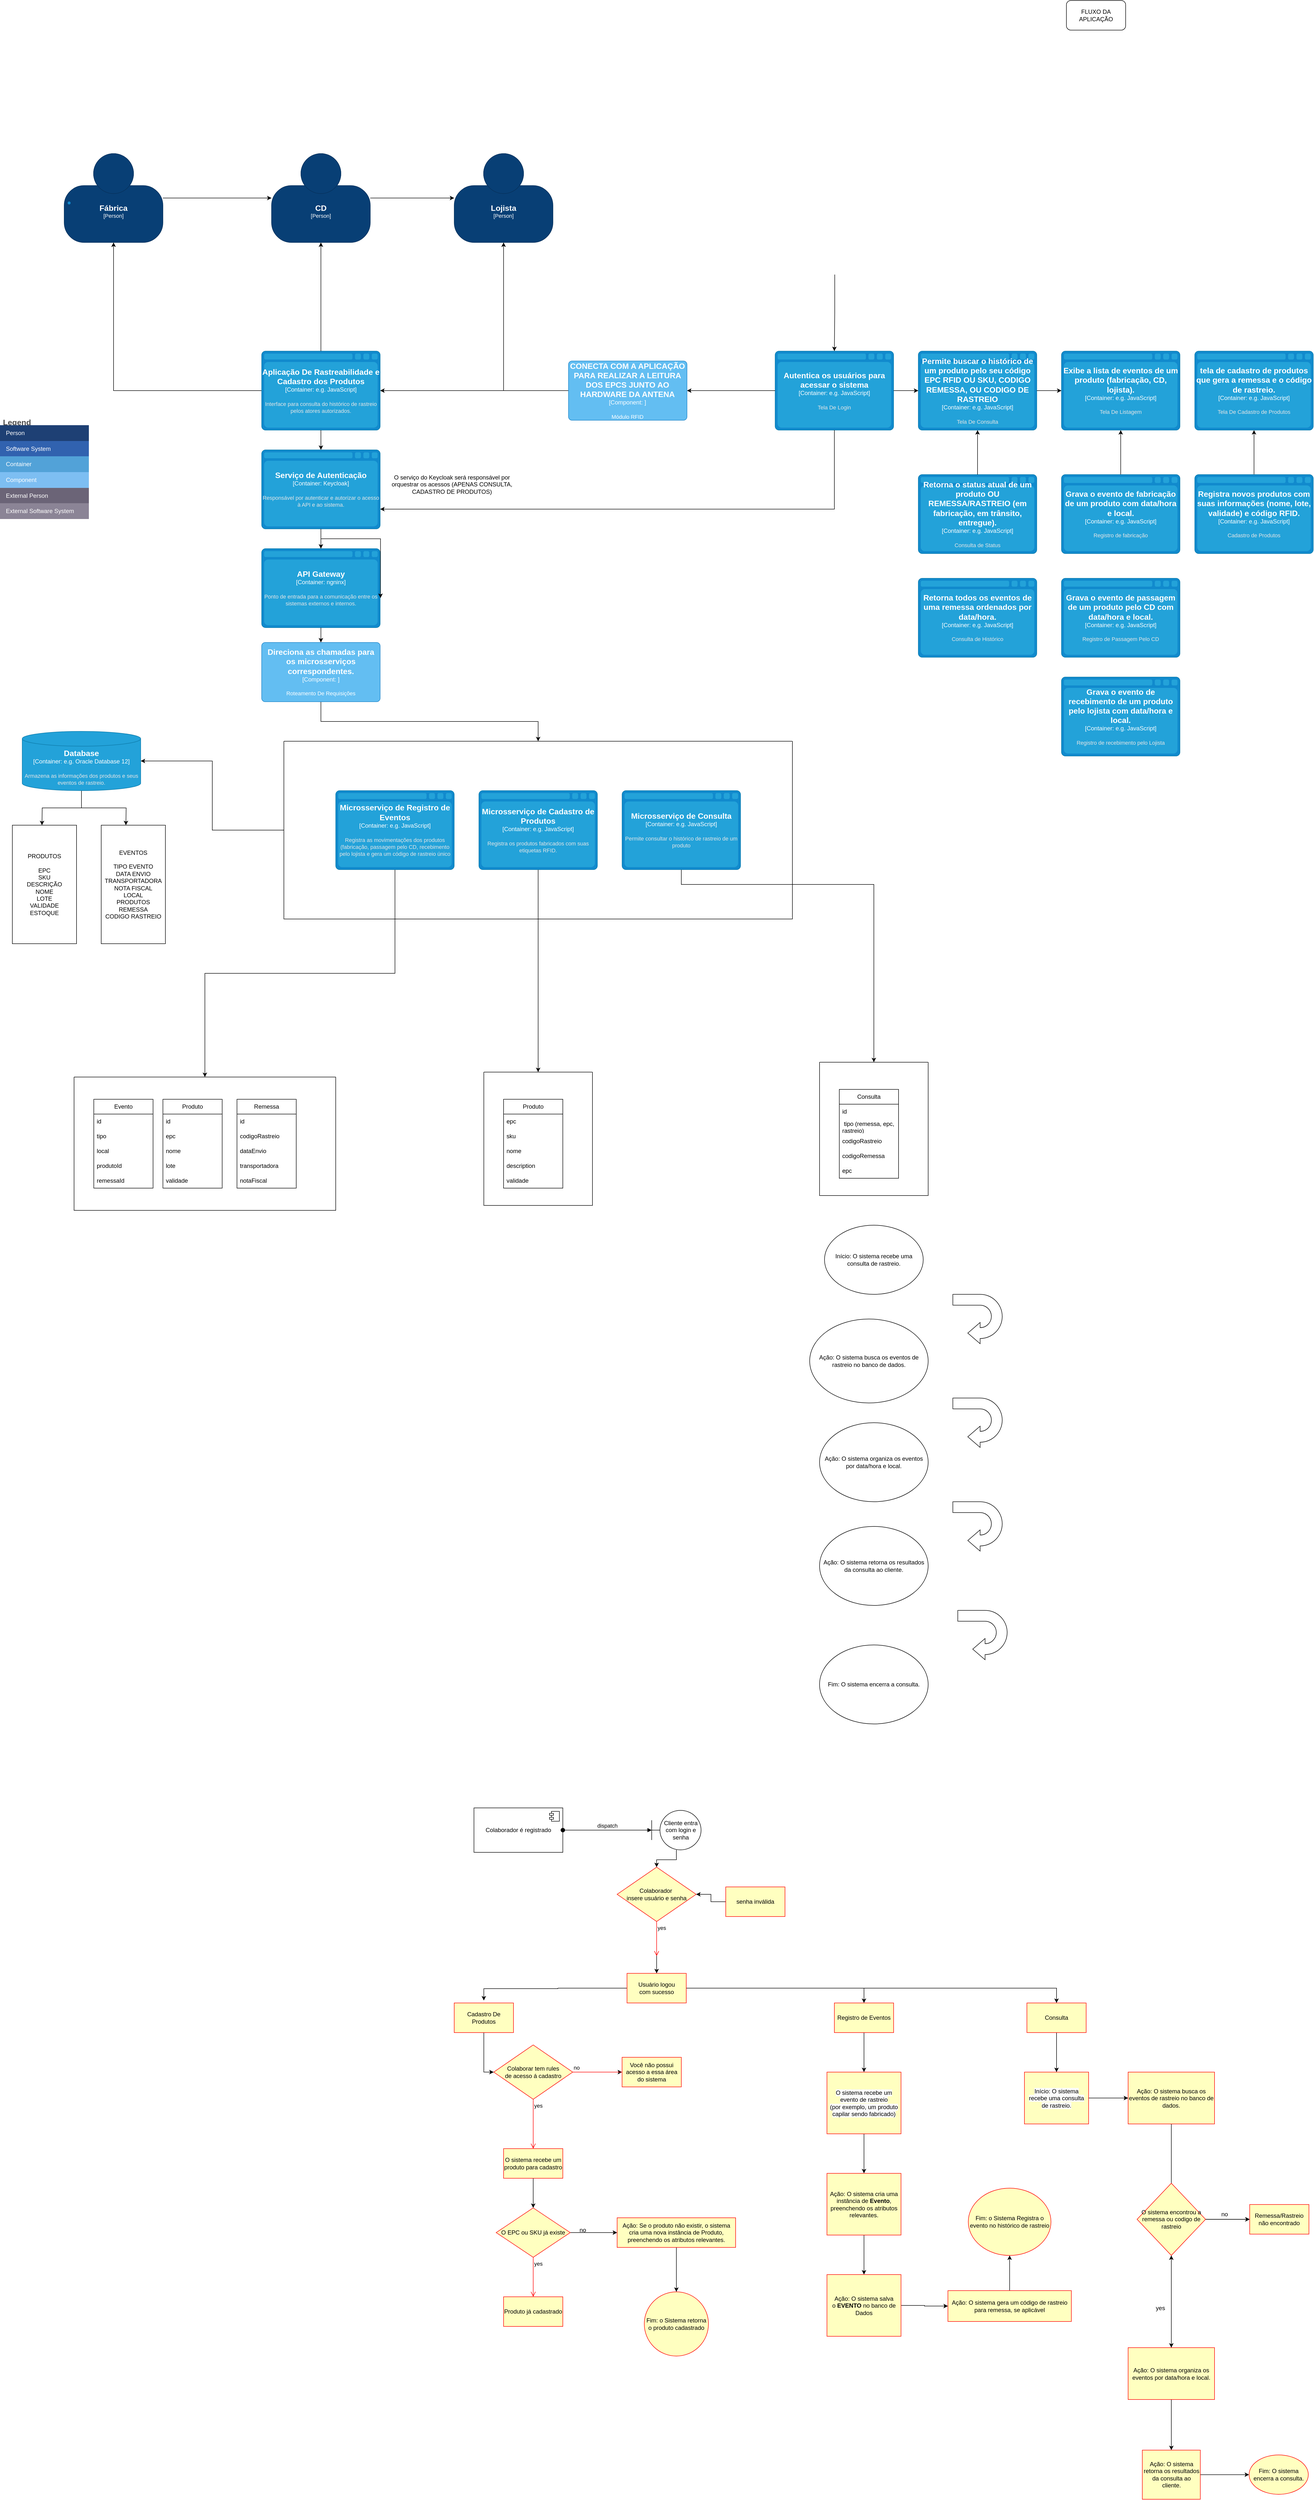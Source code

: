 <mxfile version="24.4.0" type="github">
  <diagram name="Page-1" id="zSvLlB_tGy_QWsFv92lQ">
    <mxGraphModel dx="1688" dy="5039" grid="1" gridSize="10" guides="1" tooltips="1" connect="1" arrows="1" fold="1" page="1" pageScale="1" pageWidth="1100" pageHeight="850" math="0" shadow="0">
      <root>
        <mxCell id="0" />
        <mxCell id="1" parent="0" />
        <mxCell id="GDv7yHvzLEtA6fUQxvJh-16" value="" style="edgeStyle=orthogonalEdgeStyle;rounded=0;orthogonalLoop=1;jettySize=auto;html=1;" edge="1" parent="1" source="GDv7yHvzLEtA6fUQxvJh-11" target="GDv7yHvzLEtA6fUQxvJh-15">
          <mxGeometry relative="1" as="geometry" />
        </mxCell>
        <object placeholders="1" c4Name="Fábrica" c4Type="Person" c4Description="" label="&lt;font style=&quot;font-size: 16px&quot;&gt;&lt;b&gt;%c4Name%&lt;/b&gt;&lt;/font&gt;&lt;div&gt;[%c4Type%]&lt;/div&gt;&lt;br&gt;&lt;div&gt;&lt;font style=&quot;font-size: 11px&quot;&gt;&lt;font color=&quot;#cccccc&quot;&gt;%c4Description%&lt;/font&gt;&lt;/div&gt;" id="GDv7yHvzLEtA6fUQxvJh-11">
          <mxCell style="html=1;fontSize=11;dashed=0;whiteSpace=wrap;fillColor=#083F75;strokeColor=#06315C;fontColor=#ffffff;shape=mxgraph.c4.person2;align=center;metaEdit=1;points=[[0.5,0,0],[1,0.5,0],[1,0.75,0],[0.75,1,0],[0.5,1,0],[0.25,1,0],[0,0.75,0],[0,0.5,0]];resizable=0;" vertex="1" parent="1">
            <mxGeometry x="140" y="-3220" width="200" height="180" as="geometry" />
          </mxCell>
        </object>
        <object placeholders="1" c4Name="Lojista" c4Type="Person" c4Description="" label="&lt;font style=&quot;font-size: 16px&quot;&gt;&lt;b&gt;%c4Name%&lt;/b&gt;&lt;/font&gt;&lt;div&gt;[%c4Type%]&lt;/div&gt;&lt;br&gt;&lt;div&gt;&lt;font style=&quot;font-size: 11px&quot;&gt;&lt;font color=&quot;#cccccc&quot;&gt;%c4Description%&lt;/font&gt;&lt;/div&gt;" id="GDv7yHvzLEtA6fUQxvJh-14">
          <mxCell style="html=1;fontSize=11;dashed=0;whiteSpace=wrap;fillColor=#083F75;strokeColor=#06315C;fontColor=#ffffff;shape=mxgraph.c4.person2;align=center;metaEdit=1;points=[[0.5,0,0],[1,0.5,0],[1,0.75,0],[0.75,1,0],[0.5,1,0],[0.25,1,0],[0,0.75,0],[0,0.5,0]];resizable=0;" vertex="1" parent="1">
            <mxGeometry x="930" y="-3220" width="200" height="180" as="geometry" />
          </mxCell>
        </object>
        <mxCell id="GDv7yHvzLEtA6fUQxvJh-17" value="" style="edgeStyle=orthogonalEdgeStyle;rounded=0;orthogonalLoop=1;jettySize=auto;html=1;" edge="1" parent="1" source="GDv7yHvzLEtA6fUQxvJh-15" target="GDv7yHvzLEtA6fUQxvJh-14">
          <mxGeometry relative="1" as="geometry" />
        </mxCell>
        <object placeholders="1" c4Name="CD" c4Type="Person" c4Description="" label="&lt;font style=&quot;font-size: 16px&quot;&gt;&lt;b&gt;%c4Name%&lt;/b&gt;&lt;/font&gt;&lt;div&gt;[%c4Type%]&lt;/div&gt;&lt;br&gt;&lt;div&gt;&lt;font style=&quot;font-size: 11px&quot;&gt;&lt;font color=&quot;#cccccc&quot;&gt;%c4Description%&lt;/font&gt;&lt;/div&gt;" id="GDv7yHvzLEtA6fUQxvJh-15">
          <mxCell style="html=1;fontSize=11;dashed=0;whiteSpace=wrap;fillColor=#083F75;strokeColor=#06315C;fontColor=#ffffff;shape=mxgraph.c4.person2;align=center;metaEdit=1;points=[[0.5,0,0],[1,0.5,0],[1,0.75,0],[0.75,1,0],[0.5,1,0],[0.25,1,0],[0,0.75,0],[0,0.5,0]];resizable=0;" vertex="1" parent="1">
            <mxGeometry x="560" y="-3220" width="200" height="180" as="geometry" />
          </mxCell>
        </object>
        <mxCell id="GDv7yHvzLEtA6fUQxvJh-36" value="" style="edgeStyle=orthogonalEdgeStyle;rounded=0;orthogonalLoop=1;jettySize=auto;html=1;" edge="1" parent="1" source="GDv7yHvzLEtA6fUQxvJh-20" target="GDv7yHvzLEtA6fUQxvJh-11">
          <mxGeometry relative="1" as="geometry" />
        </mxCell>
        <mxCell id="GDv7yHvzLEtA6fUQxvJh-39" style="edgeStyle=orthogonalEdgeStyle;rounded=0;orthogonalLoop=1;jettySize=auto;html=1;" edge="1" parent="1" source="GDv7yHvzLEtA6fUQxvJh-20" target="GDv7yHvzLEtA6fUQxvJh-14">
          <mxGeometry relative="1" as="geometry" />
        </mxCell>
        <object placeholders="1" c4Name="Aplicação De Rastreabilidade e Cadastro dos Produtos" c4Type="Container" c4Technology="e.g. JavaScript" c4Description="Interface para consulta do histórico de rastreio pelos atores autorizados." label="&lt;font style=&quot;font-size: 16px&quot;&gt;&lt;b&gt;%c4Name%&lt;/b&gt;&lt;/font&gt;&lt;div&gt;[%c4Type%:&amp;nbsp;%c4Technology%]&lt;/div&gt;&lt;br&gt;&lt;div&gt;&lt;font style=&quot;font-size: 11px&quot;&gt;&lt;font color=&quot;#E6E6E6&quot;&gt;%c4Description%&lt;/font&gt;&lt;/div&gt;" id="GDv7yHvzLEtA6fUQxvJh-20">
          <mxCell style="shape=mxgraph.c4.webBrowserContainer2;whiteSpace=wrap;html=1;boundedLbl=1;rounded=0;labelBackgroundColor=none;strokeColor=#118ACD;fillColor=#23A2D9;strokeColor=#118ACD;strokeColor2=#0E7DAD;fontSize=12;fontColor=#ffffff;align=center;metaEdit=1;points=[[0.5,0,0],[1,0.25,0],[1,0.5,0],[1,0.75,0],[0.5,1,0],[0,0.75,0],[0,0.5,0],[0,0.25,0]];resizable=0;" vertex="1" parent="1">
            <mxGeometry x="540" y="-2820" width="240" height="160" as="geometry" />
          </mxCell>
        </object>
        <object placeholders="1" c4Name="API Gateway" c4Type="Container" c4Technology="ngninx" c4Description="Ponto de entrada para a comunicação entre os sistemas externos e internos." label="&lt;font style=&quot;font-size: 16px&quot;&gt;&lt;b&gt;%c4Name%&lt;/b&gt;&lt;/font&gt;&lt;div&gt;[%c4Type%:&amp;nbsp;%c4Technology%]&lt;/div&gt;&lt;br&gt;&lt;div&gt;&lt;font style=&quot;font-size: 11px&quot;&gt;&lt;font color=&quot;#E6E6E6&quot;&gt;%c4Description%&lt;/font&gt;&lt;/div&gt;" id="GDv7yHvzLEtA6fUQxvJh-21">
          <mxCell style="shape=mxgraph.c4.webBrowserContainer2;whiteSpace=wrap;html=1;boundedLbl=1;rounded=0;labelBackgroundColor=none;strokeColor=#118ACD;fillColor=#23A2D9;strokeColor=#118ACD;strokeColor2=#0E7DAD;fontSize=12;fontColor=#ffffff;align=center;metaEdit=1;points=[[0.5,0,0],[1,0.25,0],[1,0.5,0],[1,0.75,0],[0.5,1,0],[0,0.75,0],[0,0.5,0],[0,0.25,0]];resizable=0;" vertex="1" parent="1">
            <mxGeometry x="540" y="-2420" width="240" height="160" as="geometry" />
          </mxCell>
        </object>
        <object placeholders="1" c4Name="Serviço de Autenticação" c4Type="Container" c4Technology="Keycloak" c4Description="Responsável por autenticar e autorizar o acesso à API e ao sistema." label="&lt;font style=&quot;font-size: 16px&quot;&gt;&lt;b&gt;%c4Name%&lt;/b&gt;&lt;/font&gt;&lt;div&gt;[%c4Type%:&amp;nbsp;%c4Technology%]&lt;/div&gt;&lt;br&gt;&lt;div&gt;&lt;font style=&quot;font-size: 11px&quot;&gt;&lt;font color=&quot;#E6E6E6&quot;&gt;%c4Description%&lt;/font&gt;&lt;/div&gt;" id="GDv7yHvzLEtA6fUQxvJh-22">
          <mxCell style="shape=mxgraph.c4.webBrowserContainer2;whiteSpace=wrap;html=1;boundedLbl=1;rounded=0;labelBackgroundColor=none;strokeColor=#118ACD;fillColor=#23A2D9;strokeColor=#118ACD;strokeColor2=#0E7DAD;fontSize=12;fontColor=#ffffff;align=center;metaEdit=1;points=[[0.5,0,0],[1,0.25,0],[1,0.5,0],[1,0.75,0],[0.5,1,0],[0,0.75,0],[0,0.5,0],[0,0.25,0]];resizable=0;" vertex="1" parent="1">
            <mxGeometry x="540" y="-2620" width="240" height="160" as="geometry" />
          </mxCell>
        </object>
        <mxCell id="GDv7yHvzLEtA6fUQxvJh-286" style="edgeStyle=orthogonalEdgeStyle;rounded=0;orthogonalLoop=1;jettySize=auto;html=1;" edge="1" parent="1" source="GDv7yHvzLEtA6fUQxvJh-23" target="GDv7yHvzLEtA6fUQxvJh-215">
          <mxGeometry relative="1" as="geometry" />
        </mxCell>
        <object placeholders="1" c4Name="Microsserviço de Cadastro de Produtos" c4Type="Container" c4Technology="e.g. JavaScript" c4Description="Registra os produtos fabricados com suas etiquetas RFID." label="&lt;font style=&quot;font-size: 16px&quot;&gt;&lt;b&gt;%c4Name%&lt;/b&gt;&lt;/font&gt;&lt;div&gt;[%c4Type%:&amp;nbsp;%c4Technology%]&lt;/div&gt;&lt;br&gt;&lt;div&gt;&lt;font style=&quot;font-size: 11px&quot;&gt;&lt;font color=&quot;#E6E6E6&quot;&gt;%c4Description%&lt;/font&gt;&lt;/div&gt;" id="GDv7yHvzLEtA6fUQxvJh-23">
          <mxCell style="shape=mxgraph.c4.webBrowserContainer2;whiteSpace=wrap;html=1;boundedLbl=1;rounded=0;labelBackgroundColor=none;strokeColor=#118ACD;fillColor=#23A2D9;strokeColor=#118ACD;strokeColor2=#0E7DAD;fontSize=12;fontColor=#ffffff;align=center;metaEdit=1;points=[[0.5,0,0],[1,0.25,0],[1,0.5,0],[1,0.75,0],[0.5,1,0],[0,0.75,0],[0,0.5,0],[0,0.25,0]];resizable=0;" vertex="1" parent="1">
            <mxGeometry x="980" y="-1930" width="240" height="160" as="geometry" />
          </mxCell>
        </object>
        <mxCell id="GDv7yHvzLEtA6fUQxvJh-285" style="edgeStyle=orthogonalEdgeStyle;rounded=0;orthogonalLoop=1;jettySize=auto;html=1;" edge="1" parent="1" source="GDv7yHvzLEtA6fUQxvJh-24" target="GDv7yHvzLEtA6fUQxvJh-265">
          <mxGeometry relative="1" as="geometry" />
        </mxCell>
        <object placeholders="1" c4Name="Microsserviço de Registro de Eventos" c4Type="Container" c4Technology="e.g. JavaScript" c4Description="Registra as movimentações dos produtos (fabricação, passagem pelo CD, recebimento pelo lojista e gera um código de rastreio único" label="&lt;font style=&quot;font-size: 16px&quot;&gt;&lt;b&gt;%c4Name%&lt;/b&gt;&lt;/font&gt;&lt;div&gt;[%c4Type%:&amp;nbsp;%c4Technology%]&lt;/div&gt;&lt;br&gt;&lt;div&gt;&lt;font style=&quot;font-size: 11px&quot;&gt;&lt;font color=&quot;#E6E6E6&quot;&gt;%c4Description%&lt;/font&gt;&lt;/div&gt;" id="GDv7yHvzLEtA6fUQxvJh-24">
          <mxCell style="shape=mxgraph.c4.webBrowserContainer2;whiteSpace=wrap;html=1;boundedLbl=1;rounded=0;labelBackgroundColor=none;strokeColor=#118ACD;fillColor=#23A2D9;strokeColor=#118ACD;strokeColor2=#0E7DAD;fontSize=12;fontColor=#ffffff;align=center;metaEdit=1;points=[[0.5,0,0],[1,0.25,0],[1,0.5,0],[1,0.75,0],[0.5,1,0],[0,0.75,0],[0,0.5,0],[0,0.25,0]];resizable=0;" vertex="1" parent="1">
            <mxGeometry x="690" y="-1930" width="240" height="160" as="geometry" />
          </mxCell>
        </object>
        <mxCell id="GDv7yHvzLEtA6fUQxvJh-287" style="edgeStyle=orthogonalEdgeStyle;rounded=0;orthogonalLoop=1;jettySize=auto;html=1;" edge="1" parent="1" source="GDv7yHvzLEtA6fUQxvJh-25" target="GDv7yHvzLEtA6fUQxvJh-243">
          <mxGeometry relative="1" as="geometry">
            <Array as="points">
              <mxPoint x="1390" y="-1740" />
              <mxPoint x="1780" y="-1740" />
            </Array>
          </mxGeometry>
        </mxCell>
        <object placeholders="1" c4Name="Microsserviço de Consulta" c4Type="Container" c4Technology="e.g. JavaScript" c4Description="Permite consultar o histórico de rastreio de um produto" label="&lt;font style=&quot;font-size: 16px&quot;&gt;&lt;b&gt;%c4Name%&lt;/b&gt;&lt;/font&gt;&lt;div&gt;[%c4Type%:&amp;nbsp;%c4Technology%]&lt;/div&gt;&lt;br&gt;&lt;div&gt;&lt;font style=&quot;font-size: 11px&quot;&gt;&lt;font color=&quot;#E6E6E6&quot;&gt;%c4Description%&lt;/font&gt;&lt;/div&gt;" id="GDv7yHvzLEtA6fUQxvJh-25">
          <mxCell style="shape=mxgraph.c4.webBrowserContainer2;whiteSpace=wrap;html=1;boundedLbl=1;rounded=0;labelBackgroundColor=none;strokeColor=#118ACD;fillColor=#23A2D9;strokeColor=#118ACD;strokeColor2=#0E7DAD;fontSize=12;fontColor=#ffffff;align=center;metaEdit=1;points=[[0.5,0,0],[1,0.25,0],[1,0.5,0],[1,0.75,0],[0.5,1,0],[0,0.75,0],[0,0.5,0],[0,0.25,0]];resizable=0;" vertex="1" parent="1">
            <mxGeometry x="1270" y="-1930" width="240" height="160" as="geometry" />
          </mxCell>
        </object>
        <mxCell id="GDv7yHvzLEtA6fUQxvJh-30" value="" style="shape=waypoint;sketch=0;size=6;pointerEvents=1;points=[];fillColor=#23A2D9;resizable=0;rotatable=0;perimeter=centerPerimeter;snapToPoint=1;strokeColor=#118ACD;fontColor=#ffffff;rounded=0;labelBackgroundColor=none;" vertex="1" parent="1">
          <mxGeometry x="140" y="-3130" width="20" height="20" as="geometry" />
        </mxCell>
        <mxCell id="GDv7yHvzLEtA6fUQxvJh-40" style="edgeStyle=orthogonalEdgeStyle;rounded=0;orthogonalLoop=1;jettySize=auto;html=1;entryX=0.5;entryY=1;entryDx=0;entryDy=0;entryPerimeter=0;" edge="1" parent="1" source="GDv7yHvzLEtA6fUQxvJh-20" target="GDv7yHvzLEtA6fUQxvJh-15">
          <mxGeometry relative="1" as="geometry" />
        </mxCell>
        <mxCell id="GDv7yHvzLEtA6fUQxvJh-47" style="edgeStyle=orthogonalEdgeStyle;rounded=0;orthogonalLoop=1;jettySize=auto;html=1;entryX=0.5;entryY=0;entryDx=0;entryDy=0;entryPerimeter=0;" edge="1" parent="1" source="GDv7yHvzLEtA6fUQxvJh-20" target="GDv7yHvzLEtA6fUQxvJh-22">
          <mxGeometry relative="1" as="geometry" />
        </mxCell>
        <mxCell id="GDv7yHvzLEtA6fUQxvJh-48" style="edgeStyle=orthogonalEdgeStyle;rounded=0;orthogonalLoop=1;jettySize=auto;html=1;entryX=0.5;entryY=0;entryDx=0;entryDy=0;entryPerimeter=0;" edge="1" parent="1" source="GDv7yHvzLEtA6fUQxvJh-22" target="GDv7yHvzLEtA6fUQxvJh-21">
          <mxGeometry relative="1" as="geometry" />
        </mxCell>
        <mxCell id="GDv7yHvzLEtA6fUQxvJh-49" value="Legend" style="shape=table;startSize=20;container=1;collapsible=0;childLayout=tableLayout;fontSize=16;align=left;verticalAlign=top;fillColor=none;strokeColor=none;fontColor=#4D4D4D;fontStyle=1;spacingLeft=6;spacing=0;resizable=0;" vertex="1" parent="1">
          <mxGeometry x="10" y="-2690" width="180" height="210" as="geometry" />
        </mxCell>
        <mxCell id="GDv7yHvzLEtA6fUQxvJh-50" value="" style="shape=tableRow;horizontal=0;startSize=0;swimlaneHead=0;swimlaneBody=0;strokeColor=inherit;top=0;left=0;bottom=0;right=0;collapsible=0;dropTarget=0;fillColor=none;points=[[0,0.5],[1,0.5]];portConstraint=eastwest;fontSize=12;" vertex="1" parent="GDv7yHvzLEtA6fUQxvJh-49">
          <mxGeometry y="20" width="180" height="32" as="geometry" />
        </mxCell>
        <mxCell id="GDv7yHvzLEtA6fUQxvJh-51" value="Person" style="shape=partialRectangle;html=1;whiteSpace=wrap;connectable=0;strokeColor=inherit;overflow=hidden;fillColor=#1E4074;top=0;left=0;bottom=0;right=0;pointerEvents=1;fontSize=12;align=left;fontColor=#FFFFFF;gradientColor=none;spacingLeft=10;spacingRight=4;" vertex="1" parent="GDv7yHvzLEtA6fUQxvJh-50">
          <mxGeometry width="180" height="32" as="geometry">
            <mxRectangle width="180" height="32" as="alternateBounds" />
          </mxGeometry>
        </mxCell>
        <mxCell id="GDv7yHvzLEtA6fUQxvJh-52" value="" style="shape=tableRow;horizontal=0;startSize=0;swimlaneHead=0;swimlaneBody=0;strokeColor=inherit;top=0;left=0;bottom=0;right=0;collapsible=0;dropTarget=0;fillColor=none;points=[[0,0.5],[1,0.5]];portConstraint=eastwest;fontSize=12;" vertex="1" parent="GDv7yHvzLEtA6fUQxvJh-49">
          <mxGeometry y="52" width="180" height="31" as="geometry" />
        </mxCell>
        <mxCell id="GDv7yHvzLEtA6fUQxvJh-53" value="Software System" style="shape=partialRectangle;html=1;whiteSpace=wrap;connectable=0;strokeColor=inherit;overflow=hidden;fillColor=#3162AF;top=0;left=0;bottom=0;right=0;pointerEvents=1;fontSize=12;align=left;fontColor=#FFFFFF;gradientColor=none;spacingLeft=10;spacingRight=4;" vertex="1" parent="GDv7yHvzLEtA6fUQxvJh-52">
          <mxGeometry width="180" height="31" as="geometry">
            <mxRectangle width="180" height="31" as="alternateBounds" />
          </mxGeometry>
        </mxCell>
        <mxCell id="GDv7yHvzLEtA6fUQxvJh-54" value="" style="shape=tableRow;horizontal=0;startSize=0;swimlaneHead=0;swimlaneBody=0;strokeColor=inherit;top=0;left=0;bottom=0;right=0;collapsible=0;dropTarget=0;fillColor=none;points=[[0,0.5],[1,0.5]];portConstraint=eastwest;fontSize=12;" vertex="1" parent="GDv7yHvzLEtA6fUQxvJh-49">
          <mxGeometry y="83" width="180" height="32" as="geometry" />
        </mxCell>
        <mxCell id="GDv7yHvzLEtA6fUQxvJh-55" value="Container" style="shape=partialRectangle;html=1;whiteSpace=wrap;connectable=0;strokeColor=inherit;overflow=hidden;fillColor=#52a2d8;top=0;left=0;bottom=0;right=0;pointerEvents=1;fontSize=12;align=left;fontColor=#FFFFFF;gradientColor=none;spacingLeft=10;spacingRight=4;" vertex="1" parent="GDv7yHvzLEtA6fUQxvJh-54">
          <mxGeometry width="180" height="32" as="geometry">
            <mxRectangle width="180" height="32" as="alternateBounds" />
          </mxGeometry>
        </mxCell>
        <mxCell id="GDv7yHvzLEtA6fUQxvJh-56" value="" style="shape=tableRow;horizontal=0;startSize=0;swimlaneHead=0;swimlaneBody=0;strokeColor=inherit;top=0;left=0;bottom=0;right=0;collapsible=0;dropTarget=0;fillColor=none;points=[[0,0.5],[1,0.5]];portConstraint=eastwest;fontSize=12;" vertex="1" parent="GDv7yHvzLEtA6fUQxvJh-49">
          <mxGeometry y="115" width="180" height="32" as="geometry" />
        </mxCell>
        <mxCell id="GDv7yHvzLEtA6fUQxvJh-57" value="Component" style="shape=partialRectangle;html=1;whiteSpace=wrap;connectable=0;strokeColor=inherit;overflow=hidden;fillColor=#7dbef2;top=0;left=0;bottom=0;right=0;pointerEvents=1;fontSize=12;align=left;fontColor=#FFFFFF;gradientColor=none;spacingLeft=10;spacingRight=4;" vertex="1" parent="GDv7yHvzLEtA6fUQxvJh-56">
          <mxGeometry width="180" height="32" as="geometry">
            <mxRectangle width="180" height="32" as="alternateBounds" />
          </mxGeometry>
        </mxCell>
        <mxCell id="GDv7yHvzLEtA6fUQxvJh-58" value="" style="shape=tableRow;horizontal=0;startSize=0;swimlaneHead=0;swimlaneBody=0;strokeColor=inherit;top=0;left=0;bottom=0;right=0;collapsible=0;dropTarget=0;fillColor=none;points=[[0,0.5],[1,0.5]];portConstraint=eastwest;fontSize=12;" vertex="1" parent="GDv7yHvzLEtA6fUQxvJh-49">
          <mxGeometry y="147" width="180" height="31" as="geometry" />
        </mxCell>
        <mxCell id="GDv7yHvzLEtA6fUQxvJh-59" value="External Person" style="shape=partialRectangle;html=1;whiteSpace=wrap;connectable=0;strokeColor=inherit;overflow=hidden;fillColor=#6b6477;top=0;left=0;bottom=0;right=0;pointerEvents=1;fontSize=12;align=left;fontColor=#FFFFFF;gradientColor=none;spacingLeft=10;spacingRight=4;" vertex="1" parent="GDv7yHvzLEtA6fUQxvJh-58">
          <mxGeometry width="180" height="31" as="geometry">
            <mxRectangle width="180" height="31" as="alternateBounds" />
          </mxGeometry>
        </mxCell>
        <mxCell id="GDv7yHvzLEtA6fUQxvJh-60" value="" style="shape=tableRow;horizontal=0;startSize=0;swimlaneHead=0;swimlaneBody=0;strokeColor=inherit;top=0;left=0;bottom=0;right=0;collapsible=0;dropTarget=0;fillColor=none;points=[[0,0.5],[1,0.5]];portConstraint=eastwest;fontSize=12;" vertex="1" parent="GDv7yHvzLEtA6fUQxvJh-49">
          <mxGeometry y="178" width="180" height="32" as="geometry" />
        </mxCell>
        <mxCell id="GDv7yHvzLEtA6fUQxvJh-61" value="External Software System" style="shape=partialRectangle;html=1;whiteSpace=wrap;connectable=0;strokeColor=inherit;overflow=hidden;fillColor=#8b8496;top=0;left=0;bottom=0;right=0;pointerEvents=1;fontSize=12;align=left;fontColor=#FFFFFF;gradientColor=none;spacingLeft=10;spacingRight=4;" vertex="1" parent="GDv7yHvzLEtA6fUQxvJh-60">
          <mxGeometry width="180" height="32" as="geometry">
            <mxRectangle width="180" height="32" as="alternateBounds" />
          </mxGeometry>
        </mxCell>
        <object placeholders="1" c4Name="Autentica os usuários para acessar o sistema" c4Type="Container" c4Technology="e.g. JavaScript" c4Description="Tela De Login" label="&lt;font style=&quot;font-size: 16px&quot;&gt;&lt;b&gt;%c4Name%&lt;/b&gt;&lt;/font&gt;&lt;div&gt;[%c4Type%:&amp;nbsp;%c4Technology%]&lt;/div&gt;&lt;br&gt;&lt;div&gt;&lt;font style=&quot;font-size: 11px&quot;&gt;&lt;font color=&quot;#E6E6E6&quot;&gt;%c4Description%&lt;/font&gt;&lt;/div&gt;" id="GDv7yHvzLEtA6fUQxvJh-62">
          <mxCell style="shape=mxgraph.c4.webBrowserContainer2;whiteSpace=wrap;html=1;boundedLbl=1;rounded=0;labelBackgroundColor=none;strokeColor=#118ACD;fillColor=#23A2D9;strokeColor=#118ACD;strokeColor2=#0E7DAD;fontSize=12;fontColor=#ffffff;align=center;metaEdit=1;points=[[0.5,0,0],[1,0.25,0],[1,0.5,0],[1,0.75,0],[0.5,1,0],[0,0.75,0],[0,0.5,0],[0,0.25,0]];resizable=0;" vertex="1" parent="1">
            <mxGeometry x="1580" y="-2820" width="240" height="160" as="geometry" />
          </mxCell>
        </object>
        <object placeholders="1" c4Name="Permite buscar o histórico de um produto pelo seu código EPC RFID OU SKU, CODIGO REMESSA, OU CODIGO DE RASTREIO" c4Type="Container" c4Technology="e.g. JavaScript" c4Description="Tela De Consulta" label="&lt;font style=&quot;font-size: 16px&quot;&gt;&lt;b&gt;%c4Name%&lt;/b&gt;&lt;/font&gt;&lt;div&gt;[%c4Type%:&amp;nbsp;%c4Technology%]&lt;/div&gt;&lt;br&gt;&lt;div&gt;&lt;font style=&quot;font-size: 11px&quot;&gt;&lt;font color=&quot;#E6E6E6&quot;&gt;%c4Description%&lt;/font&gt;&lt;/div&gt;" id="GDv7yHvzLEtA6fUQxvJh-66">
          <mxCell style="shape=mxgraph.c4.webBrowserContainer2;whiteSpace=wrap;html=1;boundedLbl=1;rounded=0;labelBackgroundColor=none;strokeColor=#118ACD;fillColor=#23A2D9;strokeColor=#118ACD;strokeColor2=#0E7DAD;fontSize=12;fontColor=#ffffff;align=center;metaEdit=1;points=[[0.5,0,0],[1,0.25,0],[1,0.5,0],[1,0.75,0],[0.5,1,0],[0,0.75,0],[0,0.5,0],[0,0.25,0]];resizable=0;" vertex="1" parent="1">
            <mxGeometry x="1870" y="-2820" width="240" height="160" as="geometry" />
          </mxCell>
        </object>
        <object placeholders="1" c4Name="Exibe a lista de eventos de um produto (fabricação, CD, lojista)." c4Type="Container" c4Technology="e.g. JavaScript" c4Description="Tela De Listagem" label="&lt;font style=&quot;font-size: 16px&quot;&gt;&lt;b&gt;%c4Name%&lt;/b&gt;&lt;/font&gt;&lt;div&gt;[%c4Type%:&amp;nbsp;%c4Technology%]&lt;/div&gt;&lt;br&gt;&lt;div&gt;&lt;font style=&quot;font-size: 11px&quot;&gt;&lt;font color=&quot;#E6E6E6&quot;&gt;%c4Description%&lt;/font&gt;&lt;/div&gt;" id="GDv7yHvzLEtA6fUQxvJh-67">
          <mxCell style="shape=mxgraph.c4.webBrowserContainer2;whiteSpace=wrap;html=1;boundedLbl=1;rounded=0;labelBackgroundColor=none;strokeColor=#118ACD;fillColor=#23A2D9;strokeColor=#118ACD;strokeColor2=#0E7DAD;fontSize=12;fontColor=#ffffff;align=center;metaEdit=1;points=[[0.5,0,0],[1,0.25,0],[1,0.5,0],[1,0.75,0],[0.5,1,0],[0,0.75,0],[0,0.5,0],[0,0.25,0]];resizable=0;" vertex="1" parent="1">
            <mxGeometry x="2160" y="-2820" width="240" height="160" as="geometry" />
          </mxCell>
        </object>
        <mxCell id="GDv7yHvzLEtA6fUQxvJh-68" style="edgeStyle=orthogonalEdgeStyle;rounded=0;orthogonalLoop=1;jettySize=auto;html=1;entryX=1;entryY=0.5;entryDx=0;entryDy=0;entryPerimeter=0;" edge="1" parent="1" source="GDv7yHvzLEtA6fUQxvJh-136" target="GDv7yHvzLEtA6fUQxvJh-20">
          <mxGeometry relative="1" as="geometry" />
        </mxCell>
        <mxCell id="GDv7yHvzLEtA6fUQxvJh-69" style="edgeStyle=orthogonalEdgeStyle;rounded=0;orthogonalLoop=1;jettySize=auto;html=1;entryX=0;entryY=0.5;entryDx=0;entryDy=0;entryPerimeter=0;" edge="1" parent="1" source="GDv7yHvzLEtA6fUQxvJh-62" target="GDv7yHvzLEtA6fUQxvJh-66">
          <mxGeometry relative="1" as="geometry" />
        </mxCell>
        <mxCell id="GDv7yHvzLEtA6fUQxvJh-70" style="edgeStyle=orthogonalEdgeStyle;rounded=0;orthogonalLoop=1;jettySize=auto;html=1;entryX=0;entryY=0.5;entryDx=0;entryDy=0;entryPerimeter=0;" edge="1" parent="1" source="GDv7yHvzLEtA6fUQxvJh-66" target="GDv7yHvzLEtA6fUQxvJh-67">
          <mxGeometry relative="1" as="geometry" />
        </mxCell>
        <mxCell id="GDv7yHvzLEtA6fUQxvJh-71" value="O serviço do Keycloak será responsável por&lt;div&gt;&amp;nbsp;orquestrar os acessos (APENAS CONSULTA,&amp;nbsp;&lt;/div&gt;&lt;div&gt;CADASTRO DE PRODUTOS)&lt;/div&gt;" style="text;html=1;align=center;verticalAlign=middle;resizable=0;points=[];autosize=1;strokeColor=none;fillColor=none;" vertex="1" parent="1">
          <mxGeometry x="790" y="-2580" width="270" height="60" as="geometry" />
        </mxCell>
        <mxCell id="GDv7yHvzLEtA6fUQxvJh-267" style="edgeStyle=orthogonalEdgeStyle;rounded=0;orthogonalLoop=1;jettySize=auto;html=1;entryX=0.5;entryY=0;entryDx=0;entryDy=0;" edge="1" parent="1" source="GDv7yHvzLEtA6fUQxvJh-74" target="GDv7yHvzLEtA6fUQxvJh-174">
          <mxGeometry relative="1" as="geometry" />
        </mxCell>
        <object placeholders="1" c4Name="Direciona as chamadas para os microsserviços correspondentes." c4Type="Component" c4Technology="" c4Description="Roteamento De Requisições" label="&lt;font style=&quot;font-size: 16px&quot;&gt;&lt;b&gt;%c4Name%&lt;/b&gt;&lt;/font&gt;&lt;div&gt;[%c4Type%: %c4Technology%]&lt;/div&gt;&lt;br&gt;&lt;div&gt;&lt;font style=&quot;font-size: 11px&quot;&gt;%c4Description%&lt;/font&gt;&lt;/div&gt;" id="GDv7yHvzLEtA6fUQxvJh-74">
          <mxCell style="rounded=1;whiteSpace=wrap;html=1;labelBackgroundColor=none;fillColor=#63BEF2;fontColor=#ffffff;align=center;arcSize=6;strokeColor=#2086C9;metaEdit=1;resizable=0;points=[[0.25,0,0],[0.5,0,0],[0.75,0,0],[1,0.25,0],[1,0.5,0],[1,0.75,0],[0.75,1,0],[0.5,1,0],[0.25,1,0],[0,0.75,0],[0,0.5,0],[0,0.25,0]];" vertex="1" parent="1">
            <mxGeometry x="540" y="-2230" width="240" height="120" as="geometry" />
          </mxCell>
        </object>
        <mxCell id="GDv7yHvzLEtA6fUQxvJh-150" style="edgeStyle=orthogonalEdgeStyle;rounded=0;orthogonalLoop=1;jettySize=auto;html=1;entryX=0.5;entryY=1;entryDx=0;entryDy=0;entryPerimeter=0;" edge="1" parent="1" source="GDv7yHvzLEtA6fUQxvJh-75" target="GDv7yHvzLEtA6fUQxvJh-147">
          <mxGeometry relative="1" as="geometry">
            <mxPoint x="2550" y="-2650" as="targetPoint" />
          </mxGeometry>
        </mxCell>
        <object placeholders="1" c4Name="Registra novos produtos com suas informações (nome, lote, validade) e código RFID." c4Type="Container" c4Technology="e.g. JavaScript" c4Description="Cadastro de Produtos" label="&lt;font style=&quot;font-size: 16px&quot;&gt;&lt;b&gt;%c4Name%&lt;/b&gt;&lt;/font&gt;&lt;div&gt;[%c4Type%:&amp;nbsp;%c4Technology%]&lt;/div&gt;&lt;br&gt;&lt;div&gt;&lt;font style=&quot;font-size: 11px&quot;&gt;&lt;font color=&quot;#E6E6E6&quot;&gt;%c4Description%&lt;/font&gt;&lt;/div&gt;" id="GDv7yHvzLEtA6fUQxvJh-75">
          <mxCell style="shape=mxgraph.c4.webBrowserContainer2;whiteSpace=wrap;html=1;boundedLbl=1;rounded=0;labelBackgroundColor=none;strokeColor=#118ACD;fillColor=#23A2D9;strokeColor=#118ACD;strokeColor2=#0E7DAD;fontSize=12;fontColor=#ffffff;align=center;metaEdit=1;points=[[0.5,0,0],[1,0.25,0],[1,0.5,0],[1,0.75,0],[0.5,1,0],[0,0.75,0],[0,0.5,0],[0,0.25,0]];resizable=0;" vertex="1" parent="1">
            <mxGeometry x="2430" y="-2570" width="240" height="160" as="geometry" />
          </mxCell>
        </object>
        <mxCell id="GDv7yHvzLEtA6fUQxvJh-139" value="" style="edgeStyle=orthogonalEdgeStyle;rounded=0;orthogonalLoop=1;jettySize=auto;html=1;" edge="1" parent="1" source="GDv7yHvzLEtA6fUQxvJh-81" target="GDv7yHvzLEtA6fUQxvJh-67">
          <mxGeometry relative="1" as="geometry" />
        </mxCell>
        <object placeholders="1" c4Name="Grava o evento de fabricação de um produto com data/hora e local." c4Type="Container" c4Technology="e.g. JavaScript" c4Description="Registro de fabricação" label="&lt;font style=&quot;font-size: 16px&quot;&gt;&lt;b&gt;%c4Name%&lt;/b&gt;&lt;/font&gt;&lt;div&gt;[%c4Type%:&amp;nbsp;%c4Technology%]&lt;/div&gt;&lt;br&gt;&lt;div&gt;&lt;font style=&quot;font-size: 11px&quot;&gt;&lt;font color=&quot;#E6E6E6&quot;&gt;%c4Description%&lt;/font&gt;&lt;/div&gt;" id="GDv7yHvzLEtA6fUQxvJh-81">
          <mxCell style="shape=mxgraph.c4.webBrowserContainer2;whiteSpace=wrap;html=1;boundedLbl=1;rounded=0;labelBackgroundColor=none;strokeColor=#118ACD;fillColor=#23A2D9;strokeColor=#118ACD;strokeColor2=#0E7DAD;fontSize=12;fontColor=#ffffff;align=center;metaEdit=1;points=[[0.5,0,0],[1,0.25,0],[1,0.5,0],[1,0.75,0],[0.5,1,0],[0,0.75,0],[0,0.5,0],[0,0.25,0]];resizable=0;" vertex="1" parent="1">
            <mxGeometry x="2160" y="-2570" width="240" height="160" as="geometry" />
          </mxCell>
        </object>
        <object placeholders="1" c4Name="Grava o evento de passagem de um produto pelo CD com data/hora e local." c4Type="Container" c4Technology="e.g. JavaScript" c4Description="Registro de Passagem Pelo CD" label="&lt;font style=&quot;font-size: 16px&quot;&gt;&lt;b&gt;%c4Name%&lt;/b&gt;&lt;/font&gt;&lt;div&gt;[%c4Type%:&amp;nbsp;%c4Technology%]&lt;/div&gt;&lt;br&gt;&lt;div&gt;&lt;font style=&quot;font-size: 11px&quot;&gt;&lt;font color=&quot;#E6E6E6&quot;&gt;%c4Description%&lt;/font&gt;&lt;/div&gt;" id="GDv7yHvzLEtA6fUQxvJh-84">
          <mxCell style="shape=mxgraph.c4.webBrowserContainer2;whiteSpace=wrap;html=1;boundedLbl=1;rounded=0;labelBackgroundColor=none;strokeColor=#118ACD;fillColor=#23A2D9;strokeColor=#118ACD;strokeColor2=#0E7DAD;fontSize=12;fontColor=#ffffff;align=center;metaEdit=1;points=[[0.5,0,0],[1,0.25,0],[1,0.5,0],[1,0.75,0],[0.5,1,0],[0,0.75,0],[0,0.5,0],[0,0.25,0]];resizable=0;" vertex="1" parent="1">
            <mxGeometry x="2160" y="-2360" width="240" height="160" as="geometry" />
          </mxCell>
        </object>
        <mxCell id="GDv7yHvzLEtA6fUQxvJh-86" value="FLUXO DA APLICAÇÃO" style="rounded=1;whiteSpace=wrap;html=1;" vertex="1" parent="1">
          <mxGeometry x="2170" y="-3530" width="120" height="60" as="geometry" />
        </mxCell>
        <object placeholders="1" c4Name="Grava o evento de recebimento de um produto pelo lojista com data/hora e local." c4Type="Container" c4Technology="e.g. JavaScript" c4Description="Registro de recebimento pelo Lojista" label="&lt;font style=&quot;font-size: 16px&quot;&gt;&lt;b&gt;%c4Name%&lt;/b&gt;&lt;/font&gt;&lt;div&gt;[%c4Type%:&amp;nbsp;%c4Technology%]&lt;/div&gt;&lt;br&gt;&lt;div&gt;&lt;font style=&quot;font-size: 11px&quot;&gt;&lt;font color=&quot;#E6E6E6&quot;&gt;%c4Description%&lt;/font&gt;&lt;/div&gt;" id="GDv7yHvzLEtA6fUQxvJh-87">
          <mxCell style="shape=mxgraph.c4.webBrowserContainer2;whiteSpace=wrap;html=1;boundedLbl=1;rounded=0;labelBackgroundColor=none;strokeColor=#118ACD;fillColor=#23A2D9;strokeColor=#118ACD;strokeColor2=#0E7DAD;fontSize=12;fontColor=#ffffff;align=center;metaEdit=1;points=[[0.5,0,0],[1,0.25,0],[1,0.5,0],[1,0.75,0],[0.5,1,0],[0,0.75,0],[0,0.5,0],[0,0.25,0]];resizable=0;" vertex="1" parent="1">
            <mxGeometry x="2160" y="-2160" width="240" height="160" as="geometry" />
          </mxCell>
        </object>
        <mxCell id="GDv7yHvzLEtA6fUQxvJh-92" style="edgeStyle=orthogonalEdgeStyle;rounded=0;orthogonalLoop=1;jettySize=auto;html=1;exitX=0.5;exitY=1;exitDx=0;exitDy=0;exitPerimeter=0;entryX=0.5;entryY=0;entryDx=0;entryDy=0;entryPerimeter=0;" edge="1" parent="1" source="GDv7yHvzLEtA6fUQxvJh-21" target="GDv7yHvzLEtA6fUQxvJh-74">
          <mxGeometry relative="1" as="geometry" />
        </mxCell>
        <object placeholders="1" c4Name="Retorna todos os eventos de uma remessa ordenados por data/hora.&#xa;" c4Type="Container" c4Technology="e.g. JavaScript" c4Description="Consulta de Histórico" label="&lt;font style=&quot;font-size: 16px&quot;&gt;&lt;b&gt;%c4Name%&lt;/b&gt;&lt;/font&gt;&lt;div&gt;[%c4Type%:&amp;nbsp;%c4Technology%]&lt;/div&gt;&lt;br&gt;&lt;div&gt;&lt;font style=&quot;font-size: 11px&quot;&gt;&lt;font color=&quot;#E6E6E6&quot;&gt;%c4Description%&lt;/font&gt;&lt;/div&gt;" id="GDv7yHvzLEtA6fUQxvJh-103">
          <mxCell style="shape=mxgraph.c4.webBrowserContainer2;whiteSpace=wrap;html=1;boundedLbl=1;rounded=0;labelBackgroundColor=none;strokeColor=#118ACD;fillColor=#23A2D9;strokeColor=#118ACD;strokeColor2=#0E7DAD;fontSize=12;fontColor=#ffffff;align=center;metaEdit=1;points=[[0.5,0,0],[1,0.25,0],[1,0.5,0],[1,0.75,0],[0.5,1,0],[0,0.75,0],[0,0.5,0],[0,0.25,0]];resizable=0;" vertex="1" parent="1">
            <mxGeometry x="1870" y="-2360" width="240" height="160" as="geometry" />
          </mxCell>
        </object>
        <object placeholders="1" c4Name="Retorna o status atual de um produto OU REMESSA/RASTREIO (em fabricação, em trânsito, entregue)." c4Type="Container" c4Technology="e.g. JavaScript" c4Description="Consulta de Status" label="&lt;font style=&quot;font-size: 16px&quot;&gt;&lt;b&gt;%c4Name%&lt;/b&gt;&lt;/font&gt;&lt;div&gt;[%c4Type%:&amp;nbsp;%c4Technology%]&lt;/div&gt;&lt;br&gt;&lt;div&gt;&lt;font style=&quot;font-size: 11px&quot;&gt;&lt;font color=&quot;#E6E6E6&quot;&gt;%c4Description%&lt;/font&gt;&lt;/div&gt;" id="GDv7yHvzLEtA6fUQxvJh-104">
          <mxCell style="shape=mxgraph.c4.webBrowserContainer2;whiteSpace=wrap;html=1;boundedLbl=1;rounded=0;labelBackgroundColor=none;strokeColor=#118ACD;fillColor=#23A2D9;strokeColor=#118ACD;strokeColor2=#0E7DAD;fontSize=12;fontColor=#ffffff;align=center;metaEdit=1;points=[[0.5,0,0],[1,0.25,0],[1,0.5,0],[1,0.75,0],[0.5,1,0],[0,0.75,0],[0,0.5,0],[0,0.25,0]];resizable=0;" vertex="1" parent="1">
            <mxGeometry x="1870" y="-2570" width="240" height="160" as="geometry" />
          </mxCell>
        </object>
        <mxCell id="GDv7yHvzLEtA6fUQxvJh-119" value="" style="shape=image;verticalLabelPosition=bottom;labelBackgroundColor=default;verticalAlign=top;aspect=fixed;imageAspect=0;image=https://upload.wikimedia.org/wikipedia/commons/thumb/a/a7/React-icon.svg/1200px-React-icon.svg.png;" vertex="1" parent="1">
          <mxGeometry x="790" y="-2820" width="69.03" height="60" as="geometry" />
        </mxCell>
        <mxCell id="GDv7yHvzLEtA6fUQxvJh-122" value="" style="shape=image;verticalLabelPosition=bottom;labelBackgroundColor=default;verticalAlign=top;aspect=fixed;imageAspect=0;image=https://ramonduraes.net/wp-content/uploads/2021/04/key.png;" vertex="1" parent="1">
          <mxGeometry x="420" y="-2590" width="100" height="100" as="geometry" />
        </mxCell>
        <mxCell id="GDv7yHvzLEtA6fUQxvJh-127" value="" style="edgeStyle=orthogonalEdgeStyle;rounded=0;orthogonalLoop=1;jettySize=auto;html=1;entryX=0.017;entryY=1;entryDx=0;entryDy=0;entryPerimeter=0;" edge="1" parent="1" source="GDv7yHvzLEtA6fUQxvJh-21" target="GDv7yHvzLEtA6fUQxvJh-126">
          <mxGeometry relative="1" as="geometry">
            <mxPoint x="780" y="-2340" as="sourcePoint" />
            <mxPoint x="1584" y="-2660" as="targetPoint" />
          </mxGeometry>
        </mxCell>
        <mxCell id="GDv7yHvzLEtA6fUQxvJh-126" value="" style="shape=image;verticalLabelPosition=bottom;labelBackgroundColor=default;verticalAlign=top;aspect=fixed;imageAspect=0;image=https://s3.studytonight.com/curious/uploads/pictures/1664624748-1.png;" vertex="1" parent="1">
          <mxGeometry x="780" y="-2360" width="39.03" height="40" as="geometry" />
        </mxCell>
        <mxCell id="GDv7yHvzLEtA6fUQxvJh-134" value="" style="shape=image;verticalLabelPosition=bottom;labelBackgroundColor=default;verticalAlign=top;aspect=fixed;imageAspect=0;image=https://miro.medium.com/v2/resize:fit:808/1*1McvnvrW6wh37ECYpmTSxw.png;" vertex="1" parent="1">
          <mxGeometry x="1401.48" y="-3455" width="598.52" height="480" as="geometry" />
        </mxCell>
        <mxCell id="GDv7yHvzLEtA6fUQxvJh-135" style="edgeStyle=orthogonalEdgeStyle;rounded=0;orthogonalLoop=1;jettySize=auto;html=1;entryX=0.5;entryY=0;entryDx=0;entryDy=0;entryPerimeter=0;" edge="1" parent="1" source="GDv7yHvzLEtA6fUQxvJh-134" target="GDv7yHvzLEtA6fUQxvJh-62">
          <mxGeometry relative="1" as="geometry" />
        </mxCell>
        <mxCell id="GDv7yHvzLEtA6fUQxvJh-137" value="" style="edgeStyle=orthogonalEdgeStyle;rounded=0;orthogonalLoop=1;jettySize=auto;html=1;entryX=1;entryY=0.5;entryDx=0;entryDy=0;entryPerimeter=0;" edge="1" parent="1" source="GDv7yHvzLEtA6fUQxvJh-62" target="GDv7yHvzLEtA6fUQxvJh-136">
          <mxGeometry relative="1" as="geometry">
            <mxPoint x="1580" y="-2740" as="sourcePoint" />
            <mxPoint x="780" y="-2740" as="targetPoint" />
          </mxGeometry>
        </mxCell>
        <object placeholders="1" c4Name="CONECTA COM A APLICAÇÃO PARA REALIZAR A LEITURA DOS EPCS JUNTO AO HARDWARE DA ANTENA" c4Type="Component" c4Technology="" c4Description="Módulo RFID" label="&lt;font style=&quot;font-size: 16px&quot;&gt;&lt;b&gt;%c4Name%&lt;/b&gt;&lt;/font&gt;&lt;div&gt;[%c4Type%: %c4Technology%]&lt;/div&gt;&lt;br&gt;&lt;div&gt;&lt;font style=&quot;font-size: 11px&quot;&gt;%c4Description%&lt;/font&gt;&lt;/div&gt;" id="GDv7yHvzLEtA6fUQxvJh-136">
          <mxCell style="rounded=1;whiteSpace=wrap;html=1;labelBackgroundColor=none;fillColor=#63BEF2;fontColor=#ffffff;align=center;arcSize=6;strokeColor=#2086C9;metaEdit=1;resizable=0;points=[[0.25,0,0],[0.5,0,0],[0.75,0,0],[1,0.25,0],[1,0.5,0],[1,0.75,0],[0.75,1,0],[0.5,1,0],[0.25,1,0],[0,0.75,0],[0,0.5,0],[0,0.25,0]];" vertex="1" parent="1">
            <mxGeometry x="1161.48" y="-2800" width="240" height="120" as="geometry" />
          </mxCell>
        </object>
        <mxCell id="GDv7yHvzLEtA6fUQxvJh-146" style="edgeStyle=orthogonalEdgeStyle;rounded=0;orthogonalLoop=1;jettySize=auto;html=1;entryX=1;entryY=0.75;entryDx=0;entryDy=0;entryPerimeter=0;" edge="1" parent="1" source="GDv7yHvzLEtA6fUQxvJh-62" target="GDv7yHvzLEtA6fUQxvJh-22">
          <mxGeometry relative="1" as="geometry">
            <Array as="points">
              <mxPoint x="1700" y="-2500" />
            </Array>
          </mxGeometry>
        </mxCell>
        <object placeholders="1" c4Name=" tela de cadastro de produtos que gera a remessa e o código de rastreio." c4Type="Container" c4Technology="e.g. JavaScript" c4Description="Tela De Cadastro de Produtos" label="&lt;font style=&quot;font-size: 16px&quot;&gt;&lt;b&gt;%c4Name%&lt;/b&gt;&lt;/font&gt;&lt;div&gt;[%c4Type%:&amp;nbsp;%c4Technology%]&lt;/div&gt;&lt;br&gt;&lt;div&gt;&lt;font style=&quot;font-size: 11px&quot;&gt;&lt;font color=&quot;#E6E6E6&quot;&gt;%c4Description%&lt;/font&gt;&lt;/div&gt;" id="GDv7yHvzLEtA6fUQxvJh-147">
          <mxCell style="shape=mxgraph.c4.webBrowserContainer2;whiteSpace=wrap;html=1;boundedLbl=1;rounded=0;labelBackgroundColor=none;strokeColor=#118ACD;fillColor=#23A2D9;strokeColor=#118ACD;strokeColor2=#0E7DAD;fontSize=12;fontColor=#ffffff;align=center;metaEdit=1;points=[[0.5,0,0],[1,0.25,0],[1,0.5,0],[1,0.75,0],[0.5,1,0],[0,0.75,0],[0,0.5,0],[0,0.25,0]];resizable=0;" vertex="1" parent="1">
            <mxGeometry x="2430" y="-2820" width="240" height="160" as="geometry" />
          </mxCell>
        </object>
        <mxCell id="GDv7yHvzLEtA6fUQxvJh-149" style="edgeStyle=orthogonalEdgeStyle;rounded=0;orthogonalLoop=1;jettySize=auto;html=1;entryX=0.5;entryY=1;entryDx=0;entryDy=0;entryPerimeter=0;" edge="1" parent="1" source="GDv7yHvzLEtA6fUQxvJh-104" target="GDv7yHvzLEtA6fUQxvJh-66">
          <mxGeometry relative="1" as="geometry">
            <mxPoint x="1990" y="-2630" as="targetPoint" />
          </mxGeometry>
        </mxCell>
        <mxCell id="GDv7yHvzLEtA6fUQxvJh-152" value="Evento" style="swimlane;fontStyle=0;childLayout=stackLayout;horizontal=1;startSize=30;horizontalStack=0;resizeParent=1;resizeParentMax=0;resizeLast=0;collapsible=1;marginBottom=0;whiteSpace=wrap;html=1;" vertex="1" parent="1">
          <mxGeometry x="200" y="-1305" width="120" height="180" as="geometry" />
        </mxCell>
        <mxCell id="GDv7yHvzLEtA6fUQxvJh-153" value="id" style="text;strokeColor=none;fillColor=none;align=left;verticalAlign=middle;spacingLeft=4;spacingRight=4;overflow=hidden;points=[[0,0.5],[1,0.5]];portConstraint=eastwest;rotatable=0;whiteSpace=wrap;html=1;" vertex="1" parent="GDv7yHvzLEtA6fUQxvJh-152">
          <mxGeometry y="30" width="120" height="30" as="geometry" />
        </mxCell>
        <mxCell id="GDv7yHvzLEtA6fUQxvJh-154" value="tipo" style="text;strokeColor=none;fillColor=none;align=left;verticalAlign=middle;spacingLeft=4;spacingRight=4;overflow=hidden;points=[[0,0.5],[1,0.5]];portConstraint=eastwest;rotatable=0;whiteSpace=wrap;html=1;" vertex="1" parent="GDv7yHvzLEtA6fUQxvJh-152">
          <mxGeometry y="60" width="120" height="30" as="geometry" />
        </mxCell>
        <mxCell id="GDv7yHvzLEtA6fUQxvJh-156" value="local&lt;span style=&quot;color: rgba(0, 0, 0, 0); font-family: monospace; font-size: 0px; text-wrap: nowrap;&quot;&gt;%3CmxGraphModel%3E%3Croot%3E%3CmxCell%20id%3D%220%22%2F%3E%3CmxCell%20id%3D%221%22%20parent%3D%220%22%2F%3E%3CmxCell%20id%3D%222%22%20value%3D%22tipo%22%20style%3D%22text%3BstrokeColor%3Dnone%3BfillColor%3Dnone%3Balign%3Dleft%3BverticalAlign%3Dmiddle%3BspacingLeft%3D4%3BspacingRight%3D4%3Boverflow%3Dhidden%3Bpoints%3D%5B%5B0%2C0.5%5D%2C%5B1%2C0.5%5D%5D%3BportConstraint%3Deastwest%3Brotatable%3D0%3BwhiteSpace%3Dwrap%3Bhtml%3D1%3B%22%20vertex%3D%221%22%20parent%3D%221%22%3E%3CmxGeometry%20x%3D%22730%22%20y%3D%22-1650%22%20width%3D%22150%22%20height%3D%2230%22%20as%3D%22geometry%22%2F%3E%3C%2FmxCell%3E%3C%2Froot%3E%3C%2FmxGraphModel%3E&lt;/span&gt;" style="text;strokeColor=none;fillColor=none;align=left;verticalAlign=middle;spacingLeft=4;spacingRight=4;overflow=hidden;points=[[0,0.5],[1,0.5]];portConstraint=eastwest;rotatable=0;whiteSpace=wrap;html=1;" vertex="1" parent="GDv7yHvzLEtA6fUQxvJh-152">
          <mxGeometry y="90" width="120" height="30" as="geometry" />
        </mxCell>
        <mxCell id="GDv7yHvzLEtA6fUQxvJh-157" value="produtoId" style="text;strokeColor=none;fillColor=none;align=left;verticalAlign=middle;spacingLeft=4;spacingRight=4;overflow=hidden;points=[[0,0.5],[1,0.5]];portConstraint=eastwest;rotatable=0;whiteSpace=wrap;html=1;" vertex="1" parent="GDv7yHvzLEtA6fUQxvJh-152">
          <mxGeometry y="120" width="120" height="30" as="geometry" />
        </mxCell>
        <mxCell id="GDv7yHvzLEtA6fUQxvJh-158" value="remessaId" style="text;strokeColor=none;fillColor=none;align=left;verticalAlign=middle;spacingLeft=4;spacingRight=4;overflow=hidden;points=[[0,0.5],[1,0.5]];portConstraint=eastwest;rotatable=0;whiteSpace=wrap;html=1;" vertex="1" parent="GDv7yHvzLEtA6fUQxvJh-152">
          <mxGeometry y="150" width="120" height="30" as="geometry" />
        </mxCell>
        <mxCell id="GDv7yHvzLEtA6fUQxvJh-155" value="&lt;div&gt;&lt;br&gt;&lt;/div&gt;" style="text;strokeColor=none;fillColor=none;align=left;verticalAlign=middle;spacingLeft=4;spacingRight=4;overflow=hidden;points=[[0,0.5],[1,0.5]];portConstraint=eastwest;rotatable=0;whiteSpace=wrap;html=1;" vertex="1" parent="GDv7yHvzLEtA6fUQxvJh-152">
          <mxGeometry y="180" width="120" as="geometry" />
        </mxCell>
        <mxCell id="GDv7yHvzLEtA6fUQxvJh-159" value="Produto" style="swimlane;fontStyle=0;childLayout=stackLayout;horizontal=1;startSize=30;horizontalStack=0;resizeParent=1;resizeParentMax=0;resizeLast=0;collapsible=1;marginBottom=0;whiteSpace=wrap;html=1;" vertex="1" parent="1">
          <mxGeometry x="340" y="-1305" width="120" height="180" as="geometry" />
        </mxCell>
        <mxCell id="GDv7yHvzLEtA6fUQxvJh-160" value="id" style="text;strokeColor=none;fillColor=none;align=left;verticalAlign=middle;spacingLeft=4;spacingRight=4;overflow=hidden;points=[[0,0.5],[1,0.5]];portConstraint=eastwest;rotatable=0;whiteSpace=wrap;html=1;" vertex="1" parent="GDv7yHvzLEtA6fUQxvJh-159">
          <mxGeometry y="30" width="120" height="30" as="geometry" />
        </mxCell>
        <mxCell id="GDv7yHvzLEtA6fUQxvJh-161" value="epc" style="text;strokeColor=none;fillColor=none;align=left;verticalAlign=middle;spacingLeft=4;spacingRight=4;overflow=hidden;points=[[0,0.5],[1,0.5]];portConstraint=eastwest;rotatable=0;whiteSpace=wrap;html=1;" vertex="1" parent="GDv7yHvzLEtA6fUQxvJh-159">
          <mxGeometry y="60" width="120" height="30" as="geometry" />
        </mxCell>
        <mxCell id="GDv7yHvzLEtA6fUQxvJh-162" value="nome" style="text;strokeColor=none;fillColor=none;align=left;verticalAlign=middle;spacingLeft=4;spacingRight=4;overflow=hidden;points=[[0,0.5],[1,0.5]];portConstraint=eastwest;rotatable=0;whiteSpace=wrap;html=1;" vertex="1" parent="GDv7yHvzLEtA6fUQxvJh-159">
          <mxGeometry y="90" width="120" height="30" as="geometry" />
        </mxCell>
        <mxCell id="GDv7yHvzLEtA6fUQxvJh-163" value="lote" style="text;strokeColor=none;fillColor=none;align=left;verticalAlign=middle;spacingLeft=4;spacingRight=4;overflow=hidden;points=[[0,0.5],[1,0.5]];portConstraint=eastwest;rotatable=0;whiteSpace=wrap;html=1;" vertex="1" parent="GDv7yHvzLEtA6fUQxvJh-159">
          <mxGeometry y="120" width="120" height="30" as="geometry" />
        </mxCell>
        <mxCell id="GDv7yHvzLEtA6fUQxvJh-164" value="validade" style="text;strokeColor=none;fillColor=none;align=left;verticalAlign=middle;spacingLeft=4;spacingRight=4;overflow=hidden;points=[[0,0.5],[1,0.5]];portConstraint=eastwest;rotatable=0;whiteSpace=wrap;html=1;" vertex="1" parent="GDv7yHvzLEtA6fUQxvJh-159">
          <mxGeometry y="150" width="120" height="30" as="geometry" />
        </mxCell>
        <mxCell id="GDv7yHvzLEtA6fUQxvJh-165" value="&lt;div&gt;&lt;br&gt;&lt;/div&gt;" style="text;strokeColor=none;fillColor=none;align=left;verticalAlign=middle;spacingLeft=4;spacingRight=4;overflow=hidden;points=[[0,0.5],[1,0.5]];portConstraint=eastwest;rotatable=0;whiteSpace=wrap;html=1;" vertex="1" parent="GDv7yHvzLEtA6fUQxvJh-159">
          <mxGeometry y="180" width="120" as="geometry" />
        </mxCell>
        <mxCell id="GDv7yHvzLEtA6fUQxvJh-166" value="Remessa" style="swimlane;fontStyle=0;childLayout=stackLayout;horizontal=1;startSize=30;horizontalStack=0;resizeParent=1;resizeParentMax=0;resizeLast=0;collapsible=1;marginBottom=0;whiteSpace=wrap;html=1;" vertex="1" parent="1">
          <mxGeometry x="490" y="-1305" width="120" height="180" as="geometry" />
        </mxCell>
        <mxCell id="GDv7yHvzLEtA6fUQxvJh-167" value="id" style="text;strokeColor=none;fillColor=none;align=left;verticalAlign=middle;spacingLeft=4;spacingRight=4;overflow=hidden;points=[[0,0.5],[1,0.5]];portConstraint=eastwest;rotatable=0;whiteSpace=wrap;html=1;" vertex="1" parent="GDv7yHvzLEtA6fUQxvJh-166">
          <mxGeometry y="30" width="120" height="30" as="geometry" />
        </mxCell>
        <mxCell id="GDv7yHvzLEtA6fUQxvJh-168" value="codigoRastreio" style="text;strokeColor=none;fillColor=none;align=left;verticalAlign=middle;spacingLeft=4;spacingRight=4;overflow=hidden;points=[[0,0.5],[1,0.5]];portConstraint=eastwest;rotatable=0;whiteSpace=wrap;html=1;" vertex="1" parent="GDv7yHvzLEtA6fUQxvJh-166">
          <mxGeometry y="60" width="120" height="30" as="geometry" />
        </mxCell>
        <mxCell id="GDv7yHvzLEtA6fUQxvJh-169" value="dataEnvio" style="text;strokeColor=none;fillColor=none;align=left;verticalAlign=middle;spacingLeft=4;spacingRight=4;overflow=hidden;points=[[0,0.5],[1,0.5]];portConstraint=eastwest;rotatable=0;whiteSpace=wrap;html=1;" vertex="1" parent="GDv7yHvzLEtA6fUQxvJh-166">
          <mxGeometry y="90" width="120" height="30" as="geometry" />
        </mxCell>
        <mxCell id="GDv7yHvzLEtA6fUQxvJh-170" value="transportadora" style="text;strokeColor=none;fillColor=none;align=left;verticalAlign=middle;spacingLeft=4;spacingRight=4;overflow=hidden;points=[[0,0.5],[1,0.5]];portConstraint=eastwest;rotatable=0;whiteSpace=wrap;html=1;" vertex="1" parent="GDv7yHvzLEtA6fUQxvJh-166">
          <mxGeometry y="120" width="120" height="30" as="geometry" />
        </mxCell>
        <mxCell id="GDv7yHvzLEtA6fUQxvJh-171" value="notaFiscal" style="text;strokeColor=none;fillColor=none;align=left;verticalAlign=middle;spacingLeft=4;spacingRight=4;overflow=hidden;points=[[0,0.5],[1,0.5]];portConstraint=eastwest;rotatable=0;whiteSpace=wrap;html=1;" vertex="1" parent="GDv7yHvzLEtA6fUQxvJh-166">
          <mxGeometry y="150" width="120" height="30" as="geometry" />
        </mxCell>
        <mxCell id="GDv7yHvzLEtA6fUQxvJh-172" value="&lt;div&gt;&lt;br&gt;&lt;/div&gt;" style="text;strokeColor=none;fillColor=none;align=left;verticalAlign=middle;spacingLeft=4;spacingRight=4;overflow=hidden;points=[[0,0.5],[1,0.5]];portConstraint=eastwest;rotatable=0;whiteSpace=wrap;html=1;" vertex="1" parent="GDv7yHvzLEtA6fUQxvJh-166">
          <mxGeometry y="180" width="120" as="geometry" />
        </mxCell>
        <mxCell id="GDv7yHvzLEtA6fUQxvJh-284" style="edgeStyle=orthogonalEdgeStyle;rounded=0;orthogonalLoop=1;jettySize=auto;html=1;" edge="1" parent="1" source="GDv7yHvzLEtA6fUQxvJh-174" target="GDv7yHvzLEtA6fUQxvJh-274">
          <mxGeometry relative="1" as="geometry" />
        </mxCell>
        <mxCell id="GDv7yHvzLEtA6fUQxvJh-174" value="" style="swimlane;startSize=0;" vertex="1" parent="1">
          <mxGeometry x="585" y="-2030" width="1030" height="360" as="geometry" />
        </mxCell>
        <mxCell id="GDv7yHvzLEtA6fUQxvJh-138" value="" style="shape=image;verticalLabelPosition=bottom;labelBackgroundColor=default;verticalAlign=top;aspect=fixed;imageAspect=0;image=https://www.mundodocker.com.br/wp-content/uploads/2015/06/docker_facebook_share.png;" vertex="1" parent="GDv7yHvzLEtA6fUQxvJh-174">
          <mxGeometry x="15" y="8.96" width="59.76" height="51.04" as="geometry" />
        </mxCell>
        <mxCell id="GDv7yHvzLEtA6fUQxvJh-262" value="" style="shape=image;verticalLabelPosition=bottom;labelBackgroundColor=default;verticalAlign=top;aspect=fixed;imageAspect=0;image=https://upload.wikimedia.org/wikipedia/commons/thumb/d/d9/Node.js_logo.svg/1200px-Node.js_logo.svg.png;" vertex="1" parent="GDv7yHvzLEtA6fUQxvJh-174">
          <mxGeometry x="85" y="8.96" width="85.37" height="52.22" as="geometry" />
        </mxCell>
        <mxCell id="GDv7yHvzLEtA6fUQxvJh-215" value="" style="swimlane;startSize=0;" vertex="1" parent="1">
          <mxGeometry x="990" y="-1360" width="220" height="270" as="geometry" />
        </mxCell>
        <mxCell id="GDv7yHvzLEtA6fUQxvJh-201" value="Produto" style="swimlane;fontStyle=0;childLayout=stackLayout;horizontal=1;startSize=30;horizontalStack=0;resizeParent=1;resizeParentMax=0;resizeLast=0;collapsible=1;marginBottom=0;whiteSpace=wrap;html=1;" vertex="1" parent="GDv7yHvzLEtA6fUQxvJh-215">
          <mxGeometry x="40" y="55" width="120" height="180" as="geometry" />
        </mxCell>
        <mxCell id="GDv7yHvzLEtA6fUQxvJh-202" value="epc" style="text;strokeColor=none;fillColor=none;align=left;verticalAlign=middle;spacingLeft=4;spacingRight=4;overflow=hidden;points=[[0,0.5],[1,0.5]];portConstraint=eastwest;rotatable=0;whiteSpace=wrap;html=1;" vertex="1" parent="GDv7yHvzLEtA6fUQxvJh-201">
          <mxGeometry y="30" width="120" height="30" as="geometry" />
        </mxCell>
        <mxCell id="GDv7yHvzLEtA6fUQxvJh-203" value="sku" style="text;strokeColor=none;fillColor=none;align=left;verticalAlign=middle;spacingLeft=4;spacingRight=4;overflow=hidden;points=[[0,0.5],[1,0.5]];portConstraint=eastwest;rotatable=0;whiteSpace=wrap;html=1;" vertex="1" parent="GDv7yHvzLEtA6fUQxvJh-201">
          <mxGeometry y="60" width="120" height="30" as="geometry" />
        </mxCell>
        <mxCell id="GDv7yHvzLEtA6fUQxvJh-204" value="nome" style="text;strokeColor=none;fillColor=none;align=left;verticalAlign=middle;spacingLeft=4;spacingRight=4;overflow=hidden;points=[[0,0.5],[1,0.5]];portConstraint=eastwest;rotatable=0;whiteSpace=wrap;html=1;" vertex="1" parent="GDv7yHvzLEtA6fUQxvJh-201">
          <mxGeometry y="90" width="120" height="30" as="geometry" />
        </mxCell>
        <mxCell id="GDv7yHvzLEtA6fUQxvJh-205" value="description" style="text;strokeColor=none;fillColor=none;align=left;verticalAlign=middle;spacingLeft=4;spacingRight=4;overflow=hidden;points=[[0,0.5],[1,0.5]];portConstraint=eastwest;rotatable=0;whiteSpace=wrap;html=1;" vertex="1" parent="GDv7yHvzLEtA6fUQxvJh-201">
          <mxGeometry y="120" width="120" height="30" as="geometry" />
        </mxCell>
        <mxCell id="GDv7yHvzLEtA6fUQxvJh-206" value="validade" style="text;strokeColor=none;fillColor=none;align=left;verticalAlign=middle;spacingLeft=4;spacingRight=4;overflow=hidden;points=[[0,0.5],[1,0.5]];portConstraint=eastwest;rotatable=0;whiteSpace=wrap;html=1;" vertex="1" parent="GDv7yHvzLEtA6fUQxvJh-201">
          <mxGeometry y="150" width="120" height="30" as="geometry" />
        </mxCell>
        <mxCell id="GDv7yHvzLEtA6fUQxvJh-207" value="&lt;div&gt;&lt;br&gt;&lt;/div&gt;" style="text;strokeColor=none;fillColor=none;align=left;verticalAlign=middle;spacingLeft=4;spacingRight=4;overflow=hidden;points=[[0,0.5],[1,0.5]];portConstraint=eastwest;rotatable=0;whiteSpace=wrap;html=1;" vertex="1" parent="GDv7yHvzLEtA6fUQxvJh-201">
          <mxGeometry y="180" width="120" as="geometry" />
        </mxCell>
        <mxCell id="GDv7yHvzLEtA6fUQxvJh-243" value="" style="swimlane;startSize=0;" vertex="1" parent="1">
          <mxGeometry x="1670" y="-1380" width="220" height="270" as="geometry" />
        </mxCell>
        <mxCell id="GDv7yHvzLEtA6fUQxvJh-244" value="Consulta" style="swimlane;fontStyle=0;childLayout=stackLayout;horizontal=1;startSize=30;horizontalStack=0;resizeParent=1;resizeParentMax=0;resizeLast=0;collapsible=1;marginBottom=0;whiteSpace=wrap;html=1;" vertex="1" parent="GDv7yHvzLEtA6fUQxvJh-243">
          <mxGeometry x="40" y="55" width="120" height="180" as="geometry" />
        </mxCell>
        <mxCell id="GDv7yHvzLEtA6fUQxvJh-245" value="id" style="text;strokeColor=none;fillColor=none;align=left;verticalAlign=middle;spacingLeft=4;spacingRight=4;overflow=hidden;points=[[0,0.5],[1,0.5]];portConstraint=eastwest;rotatable=0;whiteSpace=wrap;html=1;" vertex="1" parent="GDv7yHvzLEtA6fUQxvJh-244">
          <mxGeometry y="30" width="120" height="30" as="geometry" />
        </mxCell>
        <mxCell id="GDv7yHvzLEtA6fUQxvJh-246" value="&amp;nbsp;tipo (remessa, epc, rastreio)" style="text;strokeColor=none;fillColor=none;align=left;verticalAlign=middle;spacingLeft=4;spacingRight=4;overflow=hidden;points=[[0,0.5],[1,0.5]];portConstraint=eastwest;rotatable=0;whiteSpace=wrap;html=1;" vertex="1" parent="GDv7yHvzLEtA6fUQxvJh-244">
          <mxGeometry y="60" width="120" height="30" as="geometry" />
        </mxCell>
        <mxCell id="GDv7yHvzLEtA6fUQxvJh-247" value="codigoRastreio" style="text;strokeColor=none;fillColor=none;align=left;verticalAlign=middle;spacingLeft=4;spacingRight=4;overflow=hidden;points=[[0,0.5],[1,0.5]];portConstraint=eastwest;rotatable=0;whiteSpace=wrap;html=1;" vertex="1" parent="GDv7yHvzLEtA6fUQxvJh-244">
          <mxGeometry y="90" width="120" height="30" as="geometry" />
        </mxCell>
        <mxCell id="GDv7yHvzLEtA6fUQxvJh-260" value="codigoRemessa" style="text;strokeColor=none;fillColor=none;align=left;verticalAlign=middle;spacingLeft=4;spacingRight=4;overflow=hidden;points=[[0,0.5],[1,0.5]];portConstraint=eastwest;rotatable=0;whiteSpace=wrap;html=1;" vertex="1" parent="GDv7yHvzLEtA6fUQxvJh-244">
          <mxGeometry y="120" width="120" height="30" as="geometry" />
        </mxCell>
        <mxCell id="GDv7yHvzLEtA6fUQxvJh-248" value="&lt;meta charset=&quot;utf-8&quot;&gt;&lt;span style=&quot;color: rgb(0, 0, 0); font-family: Helvetica; font-size: 12px; font-style: normal; font-variant-ligatures: normal; font-variant-caps: normal; font-weight: 400; letter-spacing: normal; orphans: 2; text-align: left; text-indent: 0px; text-transform: none; widows: 2; word-spacing: 0px; -webkit-text-stroke-width: 0px; white-space: normal; background-color: rgb(251, 251, 251); text-decoration-thickness: initial; text-decoration-style: initial; text-decoration-color: initial; display: inline !important; float: none;&quot;&gt;epc&lt;/span&gt;" style="text;strokeColor=none;fillColor=none;align=left;verticalAlign=middle;spacingLeft=4;spacingRight=4;overflow=hidden;points=[[0,0.5],[1,0.5]];portConstraint=eastwest;rotatable=0;whiteSpace=wrap;html=1;" vertex="1" parent="GDv7yHvzLEtA6fUQxvJh-244">
          <mxGeometry y="150" width="120" height="30" as="geometry" />
        </mxCell>
        <mxCell id="GDv7yHvzLEtA6fUQxvJh-250" value="&lt;div&gt;&lt;br&gt;&lt;/div&gt;" style="text;strokeColor=none;fillColor=none;align=left;verticalAlign=middle;spacingLeft=4;spacingRight=4;overflow=hidden;points=[[0,0.5],[1,0.5]];portConstraint=eastwest;rotatable=0;whiteSpace=wrap;html=1;" vertex="1" parent="GDv7yHvzLEtA6fUQxvJh-244">
          <mxGeometry y="180" width="120" as="geometry" />
        </mxCell>
        <mxCell id="GDv7yHvzLEtA6fUQxvJh-251" value="Início: O sistema recebe uma consulta de rastreio." style="ellipse;whiteSpace=wrap;html=1;" vertex="1" parent="1">
          <mxGeometry x="1680" y="-1050" width="200" height="140" as="geometry" />
        </mxCell>
        <mxCell id="GDv7yHvzLEtA6fUQxvJh-252" value="" style="html=1;shadow=0;dashed=0;align=center;verticalAlign=middle;shape=mxgraph.arrows2.uTurnArrow;dy=11;arrowHead=43;dx2=25;rotation=-180;" vertex="1" parent="1">
          <mxGeometry x="1940" y="-910" width="100" height="100" as="geometry" />
        </mxCell>
        <mxCell id="GDv7yHvzLEtA6fUQxvJh-253" value="Ação: O sistema busca os eventos de rastreio no banco de dados." style="ellipse;whiteSpace=wrap;html=1;" vertex="1" parent="1">
          <mxGeometry x="1650" y="-860" width="240" height="170" as="geometry" />
        </mxCell>
        <mxCell id="GDv7yHvzLEtA6fUQxvJh-254" value="Ação: O sistema organiza os eventos por data/hora e local." style="ellipse;whiteSpace=wrap;html=1;" vertex="1" parent="1">
          <mxGeometry x="1670" y="-650" width="220" height="160" as="geometry" />
        </mxCell>
        <mxCell id="GDv7yHvzLEtA6fUQxvJh-255" value="" style="html=1;shadow=0;dashed=0;align=center;verticalAlign=middle;shape=mxgraph.arrows2.uTurnArrow;dy=11;arrowHead=43;dx2=25;rotation=-180;" vertex="1" parent="1">
          <mxGeometry x="1940" y="-700" width="100" height="100" as="geometry" />
        </mxCell>
        <mxCell id="GDv7yHvzLEtA6fUQxvJh-256" value="Ação: O sistema retorna os resultados da consulta ao cliente." style="ellipse;whiteSpace=wrap;html=1;" vertex="1" parent="1">
          <mxGeometry x="1670" y="-440" width="220" height="160" as="geometry" />
        </mxCell>
        <mxCell id="GDv7yHvzLEtA6fUQxvJh-257" value="" style="html=1;shadow=0;dashed=0;align=center;verticalAlign=middle;shape=mxgraph.arrows2.uTurnArrow;dy=11;arrowHead=43;dx2=25;rotation=-180;" vertex="1" parent="1">
          <mxGeometry x="1940" y="-490" width="100" height="100" as="geometry" />
        </mxCell>
        <mxCell id="GDv7yHvzLEtA6fUQxvJh-258" value="" style="html=1;shadow=0;dashed=0;align=center;verticalAlign=middle;shape=mxgraph.arrows2.uTurnArrow;dy=11;arrowHead=43;dx2=25;rotation=-180;" vertex="1" parent="1">
          <mxGeometry x="1950" y="-270" width="100" height="100" as="geometry" />
        </mxCell>
        <mxCell id="GDv7yHvzLEtA6fUQxvJh-259" value="Fim: O sistema encerra a consulta." style="ellipse;whiteSpace=wrap;html=1;" vertex="1" parent="1">
          <mxGeometry x="1670" y="-200" width="220" height="160" as="geometry" />
        </mxCell>
        <mxCell id="GDv7yHvzLEtA6fUQxvJh-265" value="" style="swimlane;startSize=0;" vertex="1" parent="1">
          <mxGeometry x="160" y="-1350" width="530" height="270" as="geometry" />
        </mxCell>
        <mxCell id="GDv7yHvzLEtA6fUQxvJh-272" style="edgeStyle=orthogonalEdgeStyle;rounded=0;orthogonalLoop=1;jettySize=auto;html=1;entryX=0.5;entryY=0;entryDx=0;entryDy=0;" edge="1" parent="1" source="GDv7yHvzLEtA6fUQxvJh-274">
          <mxGeometry relative="1" as="geometry">
            <mxPoint x="95" y="-1860" as="targetPoint" />
          </mxGeometry>
        </mxCell>
        <mxCell id="GDv7yHvzLEtA6fUQxvJh-273" style="edgeStyle=orthogonalEdgeStyle;rounded=0;orthogonalLoop=1;jettySize=auto;html=1;" edge="1" parent="1" source="GDv7yHvzLEtA6fUQxvJh-274">
          <mxGeometry relative="1" as="geometry">
            <mxPoint x="265" y="-1860" as="targetPoint" />
          </mxGeometry>
        </mxCell>
        <object placeholders="1" c4Name="Database" c4Type="Container" c4Technology="e.g. Oracle Database 12" c4Description="Armazena as informações dos produtos e seus eventos de rastreio." label="&lt;font style=&quot;font-size: 16px&quot;&gt;&lt;b&gt;%c4Name%&lt;/b&gt;&lt;/font&gt;&lt;div&gt;[%c4Type%:&amp;nbsp;%c4Technology%]&lt;/div&gt;&lt;br&gt;&lt;div&gt;&lt;font style=&quot;font-size: 11px&quot;&gt;&lt;font color=&quot;#E6E6E6&quot;&gt;%c4Description%&lt;/font&gt;&lt;/div&gt;" id="GDv7yHvzLEtA6fUQxvJh-274">
          <mxCell style="shape=cylinder3;size=15;whiteSpace=wrap;html=1;boundedLbl=1;rounded=0;labelBackgroundColor=none;fillColor=#23A2D9;fontSize=12;fontColor=#ffffff;align=center;strokeColor=#0E7DAD;metaEdit=1;points=[[0.5,0,0],[1,0.25,0],[1,0.5,0],[1,0.75,0],[0.5,1,0],[0,0.75,0],[0,0.5,0],[0,0.25,0]];resizable=0;" vertex="1" parent="1">
            <mxGeometry x="55" y="-2050" width="240" height="120" as="geometry" />
          </mxCell>
        </object>
        <mxCell id="GDv7yHvzLEtA6fUQxvJh-275" value="" style="shape=image;verticalLabelPosition=bottom;labelBackgroundColor=default;verticalAlign=top;aspect=fixed;imageAspect=0;image=https://cdn-www.infobip.com/wp-content/uploads/2020/10/14135942/oracle-logo.png;" vertex="1" parent="1">
          <mxGeometry x="112.78" y="-2110" width="124.44" height="70" as="geometry" />
        </mxCell>
        <mxCell id="GDv7yHvzLEtA6fUQxvJh-276" value="PRODUTOS&lt;div&gt;&lt;br&gt;EPC&lt;/div&gt;&lt;div&gt;SKU&lt;/div&gt;&lt;div&gt;DESCRIÇÃO&lt;br&gt;NOME&lt;br&gt;LOTE&lt;br&gt;VALIDADE&lt;br&gt;ESTOQUE&lt;/div&gt;" style="rounded=0;whiteSpace=wrap;html=1;" vertex="1" parent="1">
          <mxGeometry x="35" y="-1860" width="130" height="240" as="geometry" />
        </mxCell>
        <mxCell id="GDv7yHvzLEtA6fUQxvJh-277" value="EVENTOS&lt;div&gt;&lt;br&gt;TIPO EVENTO&lt;div&gt;DATA ENVIO&lt;/div&gt;&lt;div&gt;TRANSPORTADORA&lt;/div&gt;&lt;div&gt;NOTA FISCAL&lt;/div&gt;&lt;div&gt;LOCAL&lt;br&gt;PRODUTOS&lt;br&gt;REMESSA&lt;br&gt;CODIGO RASTREIO&lt;/div&gt;&lt;/div&gt;" style="rounded=0;whiteSpace=wrap;html=1;" vertex="1" parent="1">
          <mxGeometry x="215" y="-1860" width="130" height="240" as="geometry" />
        </mxCell>
        <mxCell id="GDv7yHvzLEtA6fUQxvJh-295" value="Colaborador é registrado" style="html=1;dropTarget=0;whiteSpace=wrap;" vertex="1" parent="1">
          <mxGeometry x="970" y="130" width="180" height="90" as="geometry" />
        </mxCell>
        <mxCell id="GDv7yHvzLEtA6fUQxvJh-296" value="" style="shape=module;jettyWidth=8;jettyHeight=4;" vertex="1" parent="GDv7yHvzLEtA6fUQxvJh-295">
          <mxGeometry x="1" width="20" height="20" relative="1" as="geometry">
            <mxPoint x="-27" y="7" as="offset" />
          </mxGeometry>
        </mxCell>
        <mxCell id="GDv7yHvzLEtA6fUQxvJh-297" value="dispatch" style="html=1;verticalAlign=bottom;startArrow=oval;startFill=1;endArrow=block;startSize=8;curved=0;rounded=0;" edge="1" parent="1" source="GDv7yHvzLEtA6fUQxvJh-295">
          <mxGeometry width="60" relative="1" as="geometry">
            <mxPoint x="1150" y="175" as="sourcePoint" />
            <mxPoint x="1330" y="175" as="targetPoint" />
          </mxGeometry>
        </mxCell>
        <mxCell id="GDv7yHvzLEtA6fUQxvJh-303" style="edgeStyle=orthogonalEdgeStyle;rounded=0;orthogonalLoop=1;jettySize=auto;html=1;entryX=0.5;entryY=0;entryDx=0;entryDy=0;" edge="1" parent="1" source="GDv7yHvzLEtA6fUQxvJh-298" target="GDv7yHvzLEtA6fUQxvJh-299">
          <mxGeometry relative="1" as="geometry" />
        </mxCell>
        <mxCell id="GDv7yHvzLEtA6fUQxvJh-298" value="Cliente entra com login e senha" style="shape=umlBoundary;whiteSpace=wrap;html=1;" vertex="1" parent="1">
          <mxGeometry x="1330" y="135" width="100" height="80" as="geometry" />
        </mxCell>
        <mxCell id="GDv7yHvzLEtA6fUQxvJh-312" value="" style="edgeStyle=orthogonalEdgeStyle;rounded=0;orthogonalLoop=1;jettySize=auto;html=1;" edge="1" parent="1" source="GDv7yHvzLEtA6fUQxvJh-299" target="GDv7yHvzLEtA6fUQxvJh-311">
          <mxGeometry relative="1" as="geometry" />
        </mxCell>
        <mxCell id="GDv7yHvzLEtA6fUQxvJh-299" value="Colaborador&amp;nbsp;&lt;div&gt;insere usuário e senha&lt;/div&gt;" style="rhombus;whiteSpace=wrap;html=1;fontColor=#000000;fillColor=#ffffc0;strokeColor=#ff0000;" vertex="1" parent="1">
          <mxGeometry x="1260" y="250" width="160" height="110" as="geometry" />
        </mxCell>
        <mxCell id="GDv7yHvzLEtA6fUQxvJh-301" value="yes" style="edgeStyle=orthogonalEdgeStyle;html=1;align=left;verticalAlign=top;endArrow=open;endSize=8;strokeColor=#ff0000;rounded=0;" edge="1" source="GDv7yHvzLEtA6fUQxvJh-299" parent="1">
          <mxGeometry x="-1" relative="1" as="geometry">
            <mxPoint x="1340" y="430" as="targetPoint" />
            <Array as="points">
              <mxPoint x="1340" y="390" />
            </Array>
          </mxGeometry>
        </mxCell>
        <mxCell id="GDv7yHvzLEtA6fUQxvJh-310" style="edgeStyle=orthogonalEdgeStyle;rounded=0;orthogonalLoop=1;jettySize=auto;html=1;entryX=1;entryY=0.5;entryDx=0;entryDy=0;" edge="1" parent="1" source="GDv7yHvzLEtA6fUQxvJh-308" target="GDv7yHvzLEtA6fUQxvJh-299">
          <mxGeometry relative="1" as="geometry" />
        </mxCell>
        <mxCell id="GDv7yHvzLEtA6fUQxvJh-308" value="senha inválida" style="whiteSpace=wrap;html=1;fillColor=#ffffc0;strokeColor=#ff0000;fontColor=#000000;" vertex="1" parent="1">
          <mxGeometry x="1480" y="290" width="120" height="60" as="geometry" />
        </mxCell>
        <mxCell id="GDv7yHvzLEtA6fUQxvJh-324" style="edgeStyle=orthogonalEdgeStyle;rounded=0;orthogonalLoop=1;jettySize=auto;html=1;" edge="1" parent="1" source="GDv7yHvzLEtA6fUQxvJh-311">
          <mxGeometry relative="1" as="geometry">
            <mxPoint x="990" y="520" as="targetPoint" />
            <Array as="points">
              <mxPoint x="1140" y="495" />
              <mxPoint x="1000" y="496" />
            </Array>
          </mxGeometry>
        </mxCell>
        <mxCell id="GDv7yHvzLEtA6fUQxvJh-346" style="edgeStyle=orthogonalEdgeStyle;rounded=0;orthogonalLoop=1;jettySize=auto;html=1;entryX=0.5;entryY=0;entryDx=0;entryDy=0;" edge="1" parent="1" source="GDv7yHvzLEtA6fUQxvJh-311" target="GDv7yHvzLEtA6fUQxvJh-345">
          <mxGeometry relative="1" as="geometry" />
        </mxCell>
        <mxCell id="GDv7yHvzLEtA6fUQxvJh-348" style="edgeStyle=orthogonalEdgeStyle;rounded=0;orthogonalLoop=1;jettySize=auto;html=1;exitX=1;exitY=0.5;exitDx=0;exitDy=0;entryX=0.5;entryY=0;entryDx=0;entryDy=0;" edge="1" parent="1" source="GDv7yHvzLEtA6fUQxvJh-311" target="GDv7yHvzLEtA6fUQxvJh-347">
          <mxGeometry relative="1" as="geometry" />
        </mxCell>
        <mxCell id="GDv7yHvzLEtA6fUQxvJh-311" value="Usuário logou&lt;div&gt;com sucesso&lt;/div&gt;" style="whiteSpace=wrap;html=1;fillColor=#ffffc0;strokeColor=#ff0000;fontColor=#000000;" vertex="1" parent="1">
          <mxGeometry x="1280" y="465" width="120" height="60" as="geometry" />
        </mxCell>
        <mxCell id="GDv7yHvzLEtA6fUQxvJh-326" value="" style="edgeStyle=orthogonalEdgeStyle;rounded=0;orthogonalLoop=1;jettySize=auto;html=1;" edge="1" parent="1" source="GDv7yHvzLEtA6fUQxvJh-321" target="GDv7yHvzLEtA6fUQxvJh-325">
          <mxGeometry relative="1" as="geometry" />
        </mxCell>
        <mxCell id="GDv7yHvzLEtA6fUQxvJh-321" value="Colaborar tem rules&lt;div&gt;de acesso á cadastro&lt;/div&gt;" style="rhombus;whiteSpace=wrap;html=1;fontColor=#000000;fillColor=#ffffc0;strokeColor=#ff0000;" vertex="1" parent="1">
          <mxGeometry x="1010" y="610" width="160" height="110" as="geometry" />
        </mxCell>
        <mxCell id="GDv7yHvzLEtA6fUQxvJh-322" value="no" style="edgeStyle=orthogonalEdgeStyle;html=1;align=left;verticalAlign=bottom;endArrow=open;endSize=8;strokeColor=#ff0000;rounded=0;" edge="1" source="GDv7yHvzLEtA6fUQxvJh-321" parent="1">
          <mxGeometry x="-1" relative="1" as="geometry">
            <mxPoint x="1280" y="665" as="targetPoint" />
          </mxGeometry>
        </mxCell>
        <mxCell id="GDv7yHvzLEtA6fUQxvJh-323" value="yes" style="edgeStyle=orthogonalEdgeStyle;html=1;align=left;verticalAlign=top;endArrow=open;endSize=8;strokeColor=#ff0000;rounded=0;" edge="1" source="GDv7yHvzLEtA6fUQxvJh-321" parent="1">
          <mxGeometry x="-1" relative="1" as="geometry">
            <mxPoint x="1090" y="820" as="targetPoint" />
          </mxGeometry>
        </mxCell>
        <mxCell id="GDv7yHvzLEtA6fUQxvJh-325" value="Você não possui acesso a essa área do sistema" style="whiteSpace=wrap;html=1;fillColor=#ffffc0;strokeColor=#ff0000;fontColor=#000000;" vertex="1" parent="1">
          <mxGeometry x="1270" y="635" width="120" height="60" as="geometry" />
        </mxCell>
        <mxCell id="GDv7yHvzLEtA6fUQxvJh-329" value="" style="edgeStyle=orthogonalEdgeStyle;rounded=0;orthogonalLoop=1;jettySize=auto;html=1;" edge="1" parent="1" source="GDv7yHvzLEtA6fUQxvJh-327">
          <mxGeometry relative="1" as="geometry">
            <mxPoint x="1090" y="940" as="targetPoint" />
          </mxGeometry>
        </mxCell>
        <mxCell id="GDv7yHvzLEtA6fUQxvJh-327" value="O sistema recebe um produto para cadastro" style="whiteSpace=wrap;html=1;fillColor=#ffffc0;strokeColor=#ff0000;fontColor=#000000;" vertex="1" parent="1">
          <mxGeometry x="1030" y="820" width="120" height="60" as="geometry" />
        </mxCell>
        <mxCell id="GDv7yHvzLEtA6fUQxvJh-337" value="" style="edgeStyle=orthogonalEdgeStyle;rounded=0;orthogonalLoop=1;jettySize=auto;html=1;" edge="1" parent="1" source="GDv7yHvzLEtA6fUQxvJh-331" target="GDv7yHvzLEtA6fUQxvJh-336">
          <mxGeometry relative="1" as="geometry" />
        </mxCell>
        <mxCell id="GDv7yHvzLEtA6fUQxvJh-331" value="O EPC ou SKU já existe" style="rhombus;whiteSpace=wrap;html=1;fontColor=#000000;fillColor=#ffffc0;strokeColor=#ff0000;" vertex="1" parent="1">
          <mxGeometry x="1015" y="940" width="150" height="100" as="geometry" />
        </mxCell>
        <mxCell id="GDv7yHvzLEtA6fUQxvJh-333" value="yes" style="edgeStyle=orthogonalEdgeStyle;html=1;align=left;verticalAlign=top;endArrow=open;endSize=8;strokeColor=#ff0000;rounded=0;" edge="1" source="GDv7yHvzLEtA6fUQxvJh-331" parent="1">
          <mxGeometry x="-1" relative="1" as="geometry">
            <mxPoint x="1090" y="1120" as="targetPoint" />
          </mxGeometry>
        </mxCell>
        <mxCell id="GDv7yHvzLEtA6fUQxvJh-335" style="edgeStyle=orthogonalEdgeStyle;rounded=0;orthogonalLoop=1;jettySize=auto;html=1;entryX=0;entryY=0.5;entryDx=0;entryDy=0;" edge="1" parent="1" source="GDv7yHvzLEtA6fUQxvJh-334" target="GDv7yHvzLEtA6fUQxvJh-321">
          <mxGeometry relative="1" as="geometry">
            <mxPoint x="1090" y="600" as="targetPoint" />
          </mxGeometry>
        </mxCell>
        <mxCell id="GDv7yHvzLEtA6fUQxvJh-334" value="Cadastro De Produtos" style="whiteSpace=wrap;html=1;fillColor=#ffffc0;strokeColor=#ff0000;fontColor=#000000;" vertex="1" parent="1">
          <mxGeometry x="930" y="525" width="120" height="60" as="geometry" />
        </mxCell>
        <mxCell id="GDv7yHvzLEtA6fUQxvJh-343" value="" style="edgeStyle=orthogonalEdgeStyle;rounded=0;orthogonalLoop=1;jettySize=auto;html=1;" edge="1" parent="1" source="GDv7yHvzLEtA6fUQxvJh-336" target="GDv7yHvzLEtA6fUQxvJh-342">
          <mxGeometry relative="1" as="geometry" />
        </mxCell>
        <mxCell id="GDv7yHvzLEtA6fUQxvJh-336" value="Ação: Se o produto não existir, o sistema cria uma nova instância de Produto, preenchendo os atributos relevantes." style="whiteSpace=wrap;html=1;fillColor=#ffffc0;strokeColor=#ff0000;fontColor=#000000;" vertex="1" parent="1">
          <mxGeometry x="1260" y="960" width="240" height="60" as="geometry" />
        </mxCell>
        <mxCell id="GDv7yHvzLEtA6fUQxvJh-339" value="no" style="text;html=1;align=center;verticalAlign=middle;resizable=0;points=[];autosize=1;strokeColor=none;fillColor=none;" vertex="1" parent="1">
          <mxGeometry x="1170" y="970" width="40" height="30" as="geometry" />
        </mxCell>
        <mxCell id="GDv7yHvzLEtA6fUQxvJh-342" value="Fim: o Sistema retorna o produto cadastrado" style="ellipse;whiteSpace=wrap;html=1;fillColor=#ffffc0;strokeColor=#ff0000;fontColor=#000000;" vertex="1" parent="1">
          <mxGeometry x="1315" y="1110" width="130" height="130" as="geometry" />
        </mxCell>
        <mxCell id="GDv7yHvzLEtA6fUQxvJh-344" value="Produto já cadastrado" style="whiteSpace=wrap;html=1;fillColor=#ffffc0;strokeColor=#ff0000;fontColor=#000000;" vertex="1" parent="1">
          <mxGeometry x="1030" y="1120" width="120" height="60" as="geometry" />
        </mxCell>
        <mxCell id="GDv7yHvzLEtA6fUQxvJh-350" value="" style="edgeStyle=orthogonalEdgeStyle;rounded=0;orthogonalLoop=1;jettySize=auto;html=1;" edge="1" parent="1" source="GDv7yHvzLEtA6fUQxvJh-345" target="GDv7yHvzLEtA6fUQxvJh-349">
          <mxGeometry relative="1" as="geometry" />
        </mxCell>
        <mxCell id="GDv7yHvzLEtA6fUQxvJh-345" value="Registro de Eventos" style="whiteSpace=wrap;html=1;fillColor=#ffffc0;strokeColor=#ff0000;fontColor=#000000;" vertex="1" parent="1">
          <mxGeometry x="1700" y="525" width="120" height="60" as="geometry" />
        </mxCell>
        <mxCell id="GDv7yHvzLEtA6fUQxvJh-360" value="" style="edgeStyle=orthogonalEdgeStyle;rounded=0;orthogonalLoop=1;jettySize=auto;html=1;" edge="1" parent="1" source="GDv7yHvzLEtA6fUQxvJh-347" target="GDv7yHvzLEtA6fUQxvJh-359">
          <mxGeometry relative="1" as="geometry" />
        </mxCell>
        <mxCell id="GDv7yHvzLEtA6fUQxvJh-347" value="Consulta" style="whiteSpace=wrap;html=1;fillColor=#ffffc0;strokeColor=#ff0000;fontColor=#000000;" vertex="1" parent="1">
          <mxGeometry x="2090" y="525" width="120" height="60" as="geometry" />
        </mxCell>
        <mxCell id="GDv7yHvzLEtA6fUQxvJh-352" value="" style="edgeStyle=orthogonalEdgeStyle;rounded=0;orthogonalLoop=1;jettySize=auto;html=1;" edge="1" parent="1" source="GDv7yHvzLEtA6fUQxvJh-349" target="GDv7yHvzLEtA6fUQxvJh-351">
          <mxGeometry relative="1" as="geometry" />
        </mxCell>
        <mxCell id="GDv7yHvzLEtA6fUQxvJh-349" value="&lt;meta charset=&quot;utf-8&quot;&gt;&lt;span style=&quot;color: rgb(0, 0, 0); font-family: Helvetica; font-size: 12px; font-style: normal; font-variant-ligatures: normal; font-variant-caps: normal; font-weight: 400; letter-spacing: normal; orphans: 2; text-align: center; text-indent: 0px; text-transform: none; widows: 2; word-spacing: 0px; -webkit-text-stroke-width: 0px; white-space: normal; background-color: rgb(251, 251, 251); text-decoration-thickness: initial; text-decoration-style: initial; text-decoration-color: initial; display: inline !important; float: none;&quot;&gt;O sistema recebe um evento de rastreio&lt;/span&gt;&lt;br style=&quot;forced-color-adjust: none; color: rgb(0, 0, 0); font-family: Helvetica; font-size: 12px; font-style: normal; font-variant-ligatures: normal; font-variant-caps: normal; font-weight: 400; letter-spacing: normal; orphans: 2; text-align: center; text-indent: 0px; text-transform: none; widows: 2; word-spacing: 0px; -webkit-text-stroke-width: 0px; white-space: normal; background-color: rgb(251, 251, 251); text-decoration-thickness: initial; text-decoration-style: initial; text-decoration-color: initial;&quot;&gt;&lt;span style=&quot;color: rgb(0, 0, 0); font-family: Helvetica; font-size: 12px; font-style: normal; font-variant-ligatures: normal; font-variant-caps: normal; font-weight: 400; letter-spacing: normal; orphans: 2; text-align: center; text-indent: 0px; text-transform: none; widows: 2; word-spacing: 0px; -webkit-text-stroke-width: 0px; white-space: normal; background-color: rgb(251, 251, 251); text-decoration-thickness: initial; text-decoration-style: initial; text-decoration-color: initial; display: inline !important; float: none;&quot;&gt;(por exemplo, um produto capilar sendo fabricado)&lt;/span&gt;" style="whiteSpace=wrap;html=1;fillColor=#ffffc0;strokeColor=#ff0000;fontColor=#000000;" vertex="1" parent="1">
          <mxGeometry x="1685" y="665" width="150" height="125" as="geometry" />
        </mxCell>
        <mxCell id="GDv7yHvzLEtA6fUQxvJh-354" value="" style="edgeStyle=orthogonalEdgeStyle;rounded=0;orthogonalLoop=1;jettySize=auto;html=1;" edge="1" parent="1" source="GDv7yHvzLEtA6fUQxvJh-351" target="GDv7yHvzLEtA6fUQxvJh-353">
          <mxGeometry relative="1" as="geometry" />
        </mxCell>
        <mxCell id="GDv7yHvzLEtA6fUQxvJh-351" value="Ação: O sistema cria uma instância de&amp;nbsp;&lt;b&gt;Evento&lt;/b&gt;, preenchendo os atributos relevantes." style="whiteSpace=wrap;html=1;fillColor=#ffffc0;strokeColor=#ff0000;fontColor=#000000;" vertex="1" parent="1">
          <mxGeometry x="1685" y="870" width="150" height="125" as="geometry" />
        </mxCell>
        <mxCell id="GDv7yHvzLEtA6fUQxvJh-356" value="" style="edgeStyle=orthogonalEdgeStyle;rounded=0;orthogonalLoop=1;jettySize=auto;html=1;" edge="1" parent="1" source="GDv7yHvzLEtA6fUQxvJh-353" target="GDv7yHvzLEtA6fUQxvJh-355">
          <mxGeometry relative="1" as="geometry" />
        </mxCell>
        <mxCell id="GDv7yHvzLEtA6fUQxvJh-353" value="Ação: O sistema salva o&amp;nbsp;&lt;b&gt;EVENTO&lt;/b&gt;&amp;nbsp;no banco de Dados" style="whiteSpace=wrap;html=1;fillColor=#ffffc0;strokeColor=#ff0000;fontColor=#000000;" vertex="1" parent="1">
          <mxGeometry x="1685" y="1075" width="150" height="125" as="geometry" />
        </mxCell>
        <mxCell id="GDv7yHvzLEtA6fUQxvJh-358" value="" style="edgeStyle=orthogonalEdgeStyle;rounded=0;orthogonalLoop=1;jettySize=auto;html=1;" edge="1" parent="1" source="GDv7yHvzLEtA6fUQxvJh-355" target="GDv7yHvzLEtA6fUQxvJh-357">
          <mxGeometry relative="1" as="geometry" />
        </mxCell>
        <mxCell id="GDv7yHvzLEtA6fUQxvJh-355" value="Ação: O sistema gera um código de rastreio para remessa, se aplicável" style="whiteSpace=wrap;html=1;fillColor=#ffffc0;strokeColor=#ff0000;fontColor=#000000;" vertex="1" parent="1">
          <mxGeometry x="1930" y="1107.5" width="250" height="62.5" as="geometry" />
        </mxCell>
        <mxCell id="GDv7yHvzLEtA6fUQxvJh-357" value="Fim: o Sistema Registra o evento no histórico de rastreio" style="ellipse;whiteSpace=wrap;html=1;fillColor=#ffffc0;strokeColor=#ff0000;fontColor=#000000;" vertex="1" parent="1">
          <mxGeometry x="1971.25" y="900" width="167.5" height="136.25" as="geometry" />
        </mxCell>
        <mxCell id="GDv7yHvzLEtA6fUQxvJh-362" value="" style="edgeStyle=orthogonalEdgeStyle;rounded=0;orthogonalLoop=1;jettySize=auto;html=1;" edge="1" parent="1" source="GDv7yHvzLEtA6fUQxvJh-359" target="GDv7yHvzLEtA6fUQxvJh-361">
          <mxGeometry relative="1" as="geometry" />
        </mxCell>
        <mxCell id="GDv7yHvzLEtA6fUQxvJh-359" value="&lt;meta charset=&quot;utf-8&quot;&gt;&lt;span style=&quot;color: rgb(0, 0, 0); font-family: Helvetica; font-size: 12px; font-style: normal; font-variant-ligatures: normal; font-variant-caps: normal; font-weight: 400; letter-spacing: normal; orphans: 2; text-align: center; text-indent: 0px; text-transform: none; widows: 2; word-spacing: 0px; -webkit-text-stroke-width: 0px; white-space: normal; background-color: rgb(251, 251, 251); text-decoration-thickness: initial; text-decoration-style: initial; text-decoration-color: initial; display: inline !important; float: none;&quot;&gt;Início: O sistema recebe uma consulta de rastreio.&lt;/span&gt;" style="whiteSpace=wrap;html=1;fillColor=#ffffc0;strokeColor=#ff0000;fontColor=#000000;" vertex="1" parent="1">
          <mxGeometry x="2085" y="665" width="130" height="105" as="geometry" />
        </mxCell>
        <mxCell id="GDv7yHvzLEtA6fUQxvJh-364" value="" style="edgeStyle=orthogonalEdgeStyle;rounded=0;orthogonalLoop=1;jettySize=auto;html=1;" edge="1" parent="1" source="GDv7yHvzLEtA6fUQxvJh-361" target="GDv7yHvzLEtA6fUQxvJh-363">
          <mxGeometry relative="1" as="geometry" />
        </mxCell>
        <mxCell id="GDv7yHvzLEtA6fUQxvJh-361" value="Ação: O sistema busca os eventos de rastreio no banco de dados." style="whiteSpace=wrap;html=1;fillColor=#ffffc0;strokeColor=#ff0000;fontColor=#000000;" vertex="1" parent="1">
          <mxGeometry x="2295" y="665" width="175" height="105" as="geometry" />
        </mxCell>
        <mxCell id="GDv7yHvzLEtA6fUQxvJh-366" value="" style="edgeStyle=orthogonalEdgeStyle;rounded=0;orthogonalLoop=1;jettySize=auto;html=1;" edge="1" parent="1" source="GDv7yHvzLEtA6fUQxvJh-363" target="GDv7yHvzLEtA6fUQxvJh-365">
          <mxGeometry relative="1" as="geometry" />
        </mxCell>
        <mxCell id="GDv7yHvzLEtA6fUQxvJh-377" value="" style="edgeStyle=orthogonalEdgeStyle;rounded=0;orthogonalLoop=1;jettySize=auto;html=1;" edge="1" parent="1" source="GDv7yHvzLEtA6fUQxvJh-363" target="GDv7yHvzLEtA6fUQxvJh-376">
          <mxGeometry relative="1" as="geometry" />
        </mxCell>
        <mxCell id="GDv7yHvzLEtA6fUQxvJh-363" value="Ação: O sistema organiza os eventos por data/hora e local." style="whiteSpace=wrap;html=1;fillColor=#ffffc0;strokeColor=#ff0000;fontColor=#000000;" vertex="1" parent="1">
          <mxGeometry x="2295" y="1223" width="175" height="105" as="geometry" />
        </mxCell>
        <mxCell id="GDv7yHvzLEtA6fUQxvJh-372" value="" style="edgeStyle=orthogonalEdgeStyle;rounded=0;orthogonalLoop=1;jettySize=auto;html=1;" edge="1" parent="1" source="GDv7yHvzLEtA6fUQxvJh-365">
          <mxGeometry relative="1" as="geometry">
            <mxPoint x="2541.255" y="963.133" as="targetPoint" />
          </mxGeometry>
        </mxCell>
        <mxCell id="GDv7yHvzLEtA6fUQxvJh-374" value="" style="edgeStyle=orthogonalEdgeStyle;rounded=0;orthogonalLoop=1;jettySize=auto;html=1;" edge="1" parent="1" source="GDv7yHvzLEtA6fUQxvJh-365" target="GDv7yHvzLEtA6fUQxvJh-373">
          <mxGeometry relative="1" as="geometry" />
        </mxCell>
        <mxCell id="GDv7yHvzLEtA6fUQxvJh-365" value="O sistema encontrou a remessa ou codigo de rastreio" style="rhombus;whiteSpace=wrap;html=1;fillColor=#ffffc0;strokeColor=#ff0000;fontColor=#000000;" vertex="1" parent="1">
          <mxGeometry x="2313.13" y="890" width="138.75" height="146.25" as="geometry" />
        </mxCell>
        <mxCell id="GDv7yHvzLEtA6fUQxvJh-370" value="yes" style="text;html=1;align=center;verticalAlign=middle;resizable=0;points=[];autosize=1;strokeColor=none;fillColor=none;" vertex="1" parent="1">
          <mxGeometry x="2340" y="1128" width="40" height="30" as="geometry" />
        </mxCell>
        <mxCell id="GDv7yHvzLEtA6fUQxvJh-373" value="Remessa/Rastreio&lt;div&gt;não encontrado&lt;/div&gt;" style="whiteSpace=wrap;html=1;fillColor=#ffffc0;strokeColor=#ff0000;fontColor=#000000;" vertex="1" parent="1">
          <mxGeometry x="2541.255" y="933.125" width="120" height="60" as="geometry" />
        </mxCell>
        <mxCell id="GDv7yHvzLEtA6fUQxvJh-375" value="no" style="text;html=1;align=center;verticalAlign=middle;resizable=0;points=[];autosize=1;strokeColor=none;fillColor=none;" vertex="1" parent="1">
          <mxGeometry x="2470" y="938" width="40" height="30" as="geometry" />
        </mxCell>
        <mxCell id="GDv7yHvzLEtA6fUQxvJh-380" value="" style="edgeStyle=orthogonalEdgeStyle;rounded=0;orthogonalLoop=1;jettySize=auto;html=1;" edge="1" parent="1" source="GDv7yHvzLEtA6fUQxvJh-376" target="GDv7yHvzLEtA6fUQxvJh-379">
          <mxGeometry relative="1" as="geometry" />
        </mxCell>
        <mxCell id="GDv7yHvzLEtA6fUQxvJh-376" value="Ação: O sistema retorna os resultados da consulta ao cliente." style="whiteSpace=wrap;html=1;fillColor=#ffffc0;strokeColor=#ff0000;fontColor=#000000;" vertex="1" parent="1">
          <mxGeometry x="2323.75" y="1430.5" width="117.5" height="99.5" as="geometry" />
        </mxCell>
        <mxCell id="GDv7yHvzLEtA6fUQxvJh-379" value="Fim: O sistema encerra a consulta." style="ellipse;whiteSpace=wrap;html=1;fillColor=#ffffc0;strokeColor=#ff0000;fontColor=#000000;" vertex="1" parent="1">
          <mxGeometry x="2540" y="1440.25" width="120" height="79.75" as="geometry" />
        </mxCell>
      </root>
    </mxGraphModel>
  </diagram>
</mxfile>
